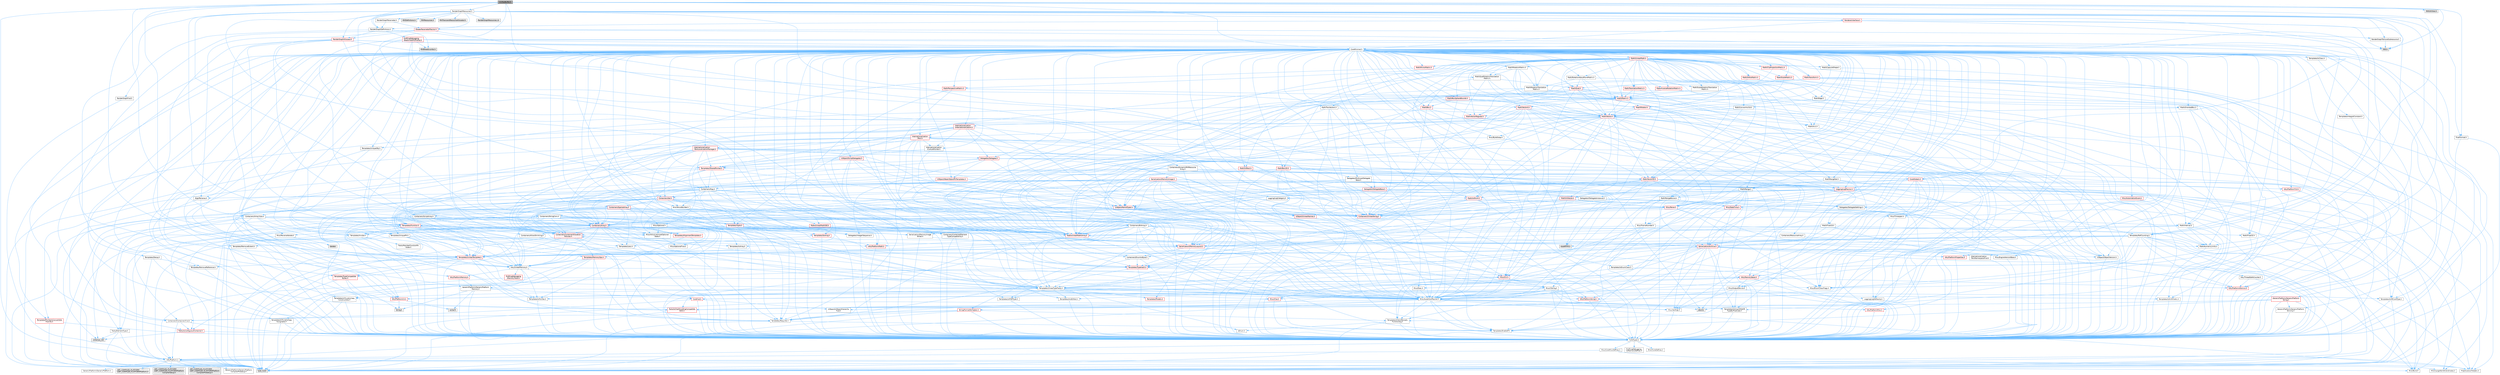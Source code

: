 digraph "UnifiedBuffer.h"
{
 // INTERACTIVE_SVG=YES
 // LATEX_PDF_SIZE
  bgcolor="transparent";
  edge [fontname=Helvetica,fontsize=10,labelfontname=Helvetica,labelfontsize=10];
  node [fontname=Helvetica,fontsize=10,shape=box,height=0.2,width=0.4];
  Node1 [id="Node000001",label="UnifiedBuffer.h",height=0.2,width=0.4,color="gray40", fillcolor="grey60", style="filled", fontcolor="black",tooltip=" "];
  Node1 -> Node2 [id="edge1_Node000001_Node000002",color="steelblue1",style="solid",tooltip=" "];
  Node2 [id="Node000002",label="Containers/ArrayView.h",height=0.2,width=0.4,color="grey40", fillcolor="white", style="filled",URL="$d7/df4/ArrayView_8h.html",tooltip=" "];
  Node2 -> Node3 [id="edge2_Node000002_Node000003",color="steelblue1",style="solid",tooltip=" "];
  Node3 [id="Node000003",label="CoreTypes.h",height=0.2,width=0.4,color="grey40", fillcolor="white", style="filled",URL="$dc/dec/CoreTypes_8h.html",tooltip=" "];
  Node3 -> Node4 [id="edge3_Node000003_Node000004",color="steelblue1",style="solid",tooltip=" "];
  Node4 [id="Node000004",label="HAL/Platform.h",height=0.2,width=0.4,color="grey40", fillcolor="white", style="filled",URL="$d9/dd0/Platform_8h.html",tooltip=" "];
  Node4 -> Node5 [id="edge4_Node000004_Node000005",color="steelblue1",style="solid",tooltip=" "];
  Node5 [id="Node000005",label="Misc/Build.h",height=0.2,width=0.4,color="grey40", fillcolor="white", style="filled",URL="$d3/dbb/Build_8h.html",tooltip=" "];
  Node4 -> Node6 [id="edge5_Node000004_Node000006",color="steelblue1",style="solid",tooltip=" "];
  Node6 [id="Node000006",label="Misc/LargeWorldCoordinates.h",height=0.2,width=0.4,color="grey40", fillcolor="white", style="filled",URL="$d2/dcb/LargeWorldCoordinates_8h.html",tooltip=" "];
  Node4 -> Node7 [id="edge6_Node000004_Node000007",color="steelblue1",style="solid",tooltip=" "];
  Node7 [id="Node000007",label="type_traits",height=0.2,width=0.4,color="grey60", fillcolor="#E0E0E0", style="filled",tooltip=" "];
  Node4 -> Node8 [id="edge7_Node000004_Node000008",color="steelblue1",style="solid",tooltip=" "];
  Node8 [id="Node000008",label="PreprocessorHelpers.h",height=0.2,width=0.4,color="grey40", fillcolor="white", style="filled",URL="$db/ddb/PreprocessorHelpers_8h.html",tooltip=" "];
  Node4 -> Node9 [id="edge8_Node000004_Node000009",color="steelblue1",style="solid",tooltip=" "];
  Node9 [id="Node000009",label="UBT_COMPILED_PLATFORM\l/UBT_COMPILED_PLATFORMPlatform\lCompilerPreSetup.h",height=0.2,width=0.4,color="grey60", fillcolor="#E0E0E0", style="filled",tooltip=" "];
  Node4 -> Node10 [id="edge9_Node000004_Node000010",color="steelblue1",style="solid",tooltip=" "];
  Node10 [id="Node000010",label="GenericPlatform/GenericPlatform\lCompilerPreSetup.h",height=0.2,width=0.4,color="grey40", fillcolor="white", style="filled",URL="$d9/dc8/GenericPlatformCompilerPreSetup_8h.html",tooltip=" "];
  Node4 -> Node11 [id="edge10_Node000004_Node000011",color="steelblue1",style="solid",tooltip=" "];
  Node11 [id="Node000011",label="GenericPlatform/GenericPlatform.h",height=0.2,width=0.4,color="grey40", fillcolor="white", style="filled",URL="$d6/d84/GenericPlatform_8h.html",tooltip=" "];
  Node4 -> Node12 [id="edge11_Node000004_Node000012",color="steelblue1",style="solid",tooltip=" "];
  Node12 [id="Node000012",label="UBT_COMPILED_PLATFORM\l/UBT_COMPILED_PLATFORMPlatform.h",height=0.2,width=0.4,color="grey60", fillcolor="#E0E0E0", style="filled",tooltip=" "];
  Node4 -> Node13 [id="edge12_Node000004_Node000013",color="steelblue1",style="solid",tooltip=" "];
  Node13 [id="Node000013",label="UBT_COMPILED_PLATFORM\l/UBT_COMPILED_PLATFORMPlatform\lCompilerSetup.h",height=0.2,width=0.4,color="grey60", fillcolor="#E0E0E0", style="filled",tooltip=" "];
  Node3 -> Node14 [id="edge13_Node000003_Node000014",color="steelblue1",style="solid",tooltip=" "];
  Node14 [id="Node000014",label="ProfilingDebugging\l/UMemoryDefines.h",height=0.2,width=0.4,color="grey40", fillcolor="white", style="filled",URL="$d2/da2/UMemoryDefines_8h.html",tooltip=" "];
  Node3 -> Node15 [id="edge14_Node000003_Node000015",color="steelblue1",style="solid",tooltip=" "];
  Node15 [id="Node000015",label="Misc/CoreMiscDefines.h",height=0.2,width=0.4,color="grey40", fillcolor="white", style="filled",URL="$da/d38/CoreMiscDefines_8h.html",tooltip=" "];
  Node15 -> Node4 [id="edge15_Node000015_Node000004",color="steelblue1",style="solid",tooltip=" "];
  Node15 -> Node8 [id="edge16_Node000015_Node000008",color="steelblue1",style="solid",tooltip=" "];
  Node3 -> Node16 [id="edge17_Node000003_Node000016",color="steelblue1",style="solid",tooltip=" "];
  Node16 [id="Node000016",label="Misc/CoreDefines.h",height=0.2,width=0.4,color="grey40", fillcolor="white", style="filled",URL="$d3/dd2/CoreDefines_8h.html",tooltip=" "];
  Node2 -> Node17 [id="edge18_Node000002_Node000017",color="steelblue1",style="solid",tooltip=" "];
  Node17 [id="Node000017",label="Containers/ContainersFwd.h",height=0.2,width=0.4,color="grey40", fillcolor="white", style="filled",URL="$d4/d0a/ContainersFwd_8h.html",tooltip=" "];
  Node17 -> Node4 [id="edge19_Node000017_Node000004",color="steelblue1",style="solid",tooltip=" "];
  Node17 -> Node3 [id="edge20_Node000017_Node000003",color="steelblue1",style="solid",tooltip=" "];
  Node17 -> Node18 [id="edge21_Node000017_Node000018",color="steelblue1",style="solid",tooltip=" "];
  Node18 [id="Node000018",label="Traits/IsContiguousContainer.h",height=0.2,width=0.4,color="red", fillcolor="#FFF0F0", style="filled",URL="$d5/d3c/IsContiguousContainer_8h.html",tooltip=" "];
  Node18 -> Node3 [id="edge22_Node000018_Node000003",color="steelblue1",style="solid",tooltip=" "];
  Node18 -> Node20 [id="edge23_Node000018_Node000020",color="steelblue1",style="solid",tooltip=" "];
  Node20 [id="Node000020",label="initializer_list",height=0.2,width=0.4,color="grey60", fillcolor="#E0E0E0", style="filled",tooltip=" "];
  Node2 -> Node21 [id="edge24_Node000002_Node000021",color="steelblue1",style="solid",tooltip=" "];
  Node21 [id="Node000021",label="Misc/AssertionMacros.h",height=0.2,width=0.4,color="grey40", fillcolor="white", style="filled",URL="$d0/dfa/AssertionMacros_8h.html",tooltip=" "];
  Node21 -> Node3 [id="edge25_Node000021_Node000003",color="steelblue1",style="solid",tooltip=" "];
  Node21 -> Node4 [id="edge26_Node000021_Node000004",color="steelblue1",style="solid",tooltip=" "];
  Node21 -> Node22 [id="edge27_Node000021_Node000022",color="steelblue1",style="solid",tooltip=" "];
  Node22 [id="Node000022",label="HAL/PlatformMisc.h",height=0.2,width=0.4,color="red", fillcolor="#FFF0F0", style="filled",URL="$d0/df5/PlatformMisc_8h.html",tooltip=" "];
  Node22 -> Node3 [id="edge28_Node000022_Node000003",color="steelblue1",style="solid",tooltip=" "];
  Node21 -> Node8 [id="edge29_Node000021_Node000008",color="steelblue1",style="solid",tooltip=" "];
  Node21 -> Node54 [id="edge30_Node000021_Node000054",color="steelblue1",style="solid",tooltip=" "];
  Node54 [id="Node000054",label="Templates/EnableIf.h",height=0.2,width=0.4,color="grey40", fillcolor="white", style="filled",URL="$d7/d60/EnableIf_8h.html",tooltip=" "];
  Node54 -> Node3 [id="edge31_Node000054_Node000003",color="steelblue1",style="solid",tooltip=" "];
  Node21 -> Node55 [id="edge32_Node000021_Node000055",color="steelblue1",style="solid",tooltip=" "];
  Node55 [id="Node000055",label="Templates/IsArrayOrRefOf\lTypeByPredicate.h",height=0.2,width=0.4,color="grey40", fillcolor="white", style="filled",URL="$d6/da1/IsArrayOrRefOfTypeByPredicate_8h.html",tooltip=" "];
  Node55 -> Node3 [id="edge33_Node000055_Node000003",color="steelblue1",style="solid",tooltip=" "];
  Node21 -> Node56 [id="edge34_Node000021_Node000056",color="steelblue1",style="solid",tooltip=" "];
  Node56 [id="Node000056",label="Templates/IsValidVariadic\lFunctionArg.h",height=0.2,width=0.4,color="grey40", fillcolor="white", style="filled",URL="$d0/dc8/IsValidVariadicFunctionArg_8h.html",tooltip=" "];
  Node56 -> Node3 [id="edge35_Node000056_Node000003",color="steelblue1",style="solid",tooltip=" "];
  Node56 -> Node57 [id="edge36_Node000056_Node000057",color="steelblue1",style="solid",tooltip=" "];
  Node57 [id="Node000057",label="IsEnum.h",height=0.2,width=0.4,color="grey40", fillcolor="white", style="filled",URL="$d4/de5/IsEnum_8h.html",tooltip=" "];
  Node56 -> Node7 [id="edge37_Node000056_Node000007",color="steelblue1",style="solid",tooltip=" "];
  Node21 -> Node58 [id="edge38_Node000021_Node000058",color="steelblue1",style="solid",tooltip=" "];
  Node58 [id="Node000058",label="Traits/IsCharEncodingCompatible\lWith.h",height=0.2,width=0.4,color="red", fillcolor="#FFF0F0", style="filled",URL="$df/dd1/IsCharEncodingCompatibleWith_8h.html",tooltip=" "];
  Node58 -> Node7 [id="edge39_Node000058_Node000007",color="steelblue1",style="solid",tooltip=" "];
  Node21 -> Node60 [id="edge40_Node000021_Node000060",color="steelblue1",style="solid",tooltip=" "];
  Node60 [id="Node000060",label="Misc/VarArgs.h",height=0.2,width=0.4,color="grey40", fillcolor="white", style="filled",URL="$d5/d6f/VarArgs_8h.html",tooltip=" "];
  Node60 -> Node3 [id="edge41_Node000060_Node000003",color="steelblue1",style="solid",tooltip=" "];
  Node21 -> Node61 [id="edge42_Node000021_Node000061",color="steelblue1",style="solid",tooltip=" "];
  Node61 [id="Node000061",label="String/FormatStringSan.h",height=0.2,width=0.4,color="red", fillcolor="#FFF0F0", style="filled",URL="$d3/d8b/FormatStringSan_8h.html",tooltip=" "];
  Node61 -> Node7 [id="edge43_Node000061_Node000007",color="steelblue1",style="solid",tooltip=" "];
  Node61 -> Node3 [id="edge44_Node000061_Node000003",color="steelblue1",style="solid",tooltip=" "];
  Node61 -> Node62 [id="edge45_Node000061_Node000062",color="steelblue1",style="solid",tooltip=" "];
  Node62 [id="Node000062",label="Templates/Requires.h",height=0.2,width=0.4,color="grey40", fillcolor="white", style="filled",URL="$dc/d96/Requires_8h.html",tooltip=" "];
  Node62 -> Node54 [id="edge46_Node000062_Node000054",color="steelblue1",style="solid",tooltip=" "];
  Node62 -> Node7 [id="edge47_Node000062_Node000007",color="steelblue1",style="solid",tooltip=" "];
  Node61 -> Node56 [id="edge48_Node000061_Node000056",color="steelblue1",style="solid",tooltip=" "];
  Node61 -> Node17 [id="edge49_Node000061_Node000017",color="steelblue1",style="solid",tooltip=" "];
  Node21 -> Node67 [id="edge50_Node000021_Node000067",color="steelblue1",style="solid",tooltip=" "];
  Node67 [id="Node000067",label="atomic",height=0.2,width=0.4,color="grey60", fillcolor="#E0E0E0", style="filled",tooltip=" "];
  Node2 -> Node68 [id="edge51_Node000002_Node000068",color="steelblue1",style="solid",tooltip=" "];
  Node68 [id="Node000068",label="Misc/ReverseIterate.h",height=0.2,width=0.4,color="grey40", fillcolor="white", style="filled",URL="$db/de3/ReverseIterate_8h.html",tooltip=" "];
  Node68 -> Node4 [id="edge52_Node000068_Node000004",color="steelblue1",style="solid",tooltip=" "];
  Node68 -> Node69 [id="edge53_Node000068_Node000069",color="steelblue1",style="solid",tooltip=" "];
  Node69 [id="Node000069",label="iterator",height=0.2,width=0.4,color="grey60", fillcolor="#E0E0E0", style="filled",tooltip=" "];
  Node2 -> Node70 [id="edge54_Node000002_Node000070",color="steelblue1",style="solid",tooltip=" "];
  Node70 [id="Node000070",label="Misc/IntrusiveUnsetOptional\lState.h",height=0.2,width=0.4,color="grey40", fillcolor="white", style="filled",URL="$d2/d0a/IntrusiveUnsetOptionalState_8h.html",tooltip=" "];
  Node70 -> Node71 [id="edge55_Node000070_Node000071",color="steelblue1",style="solid",tooltip=" "];
  Node71 [id="Node000071",label="Misc/OptionalFwd.h",height=0.2,width=0.4,color="grey40", fillcolor="white", style="filled",URL="$dc/d50/OptionalFwd_8h.html",tooltip=" "];
  Node2 -> Node72 [id="edge56_Node000002_Node000072",color="steelblue1",style="solid",tooltip=" "];
  Node72 [id="Node000072",label="Templates/Invoke.h",height=0.2,width=0.4,color="grey40", fillcolor="white", style="filled",URL="$d7/deb/Invoke_8h.html",tooltip=" "];
  Node72 -> Node3 [id="edge57_Node000072_Node000003",color="steelblue1",style="solid",tooltip=" "];
  Node72 -> Node73 [id="edge58_Node000072_Node000073",color="steelblue1",style="solid",tooltip=" "];
  Node73 [id="Node000073",label="Traits/MemberFunctionPtr\lOuter.h",height=0.2,width=0.4,color="grey40", fillcolor="white", style="filled",URL="$db/da7/MemberFunctionPtrOuter_8h.html",tooltip=" "];
  Node72 -> Node74 [id="edge59_Node000072_Node000074",color="steelblue1",style="solid",tooltip=" "];
  Node74 [id="Node000074",label="Templates/UnrealTemplate.h",height=0.2,width=0.4,color="red", fillcolor="#FFF0F0", style="filled",URL="$d4/d24/UnrealTemplate_8h.html",tooltip=" "];
  Node74 -> Node3 [id="edge60_Node000074_Node000003",color="steelblue1",style="solid",tooltip=" "];
  Node74 -> Node75 [id="edge61_Node000074_Node000075",color="steelblue1",style="solid",tooltip=" "];
  Node75 [id="Node000075",label="Templates/IsPointer.h",height=0.2,width=0.4,color="grey40", fillcolor="white", style="filled",URL="$d7/d05/IsPointer_8h.html",tooltip=" "];
  Node75 -> Node3 [id="edge62_Node000075_Node000003",color="steelblue1",style="solid",tooltip=" "];
  Node74 -> Node76 [id="edge63_Node000074_Node000076",color="steelblue1",style="solid",tooltip=" "];
  Node76 [id="Node000076",label="HAL/UnrealMemory.h",height=0.2,width=0.4,color="grey40", fillcolor="white", style="filled",URL="$d9/d96/UnrealMemory_8h.html",tooltip=" "];
  Node76 -> Node3 [id="edge64_Node000076_Node000003",color="steelblue1",style="solid",tooltip=" "];
  Node76 -> Node77 [id="edge65_Node000076_Node000077",color="steelblue1",style="solid",tooltip=" "];
  Node77 [id="Node000077",label="GenericPlatform/GenericPlatform\lMemory.h",height=0.2,width=0.4,color="grey40", fillcolor="white", style="filled",URL="$dd/d22/GenericPlatformMemory_8h.html",tooltip=" "];
  Node77 -> Node26 [id="edge66_Node000077_Node000026",color="steelblue1",style="solid",tooltip=" "];
  Node26 [id="Node000026",label="CoreFwd.h",height=0.2,width=0.4,color="red", fillcolor="#FFF0F0", style="filled",URL="$d1/d1e/CoreFwd_8h.html",tooltip=" "];
  Node26 -> Node3 [id="edge67_Node000026_Node000003",color="steelblue1",style="solid",tooltip=" "];
  Node26 -> Node17 [id="edge68_Node000026_Node000017",color="steelblue1",style="solid",tooltip=" "];
  Node26 -> Node28 [id="edge69_Node000026_Node000028",color="steelblue1",style="solid",tooltip=" "];
  Node28 [id="Node000028",label="UObject/UObjectHierarchy\lFwd.h",height=0.2,width=0.4,color="grey40", fillcolor="white", style="filled",URL="$d3/d13/UObjectHierarchyFwd_8h.html",tooltip=" "];
  Node77 -> Node3 [id="edge70_Node000077_Node000003",color="steelblue1",style="solid",tooltip=" "];
  Node77 -> Node78 [id="edge71_Node000077_Node000078",color="steelblue1",style="solid",tooltip=" "];
  Node78 [id="Node000078",label="HAL/PlatformString.h",height=0.2,width=0.4,color="red", fillcolor="#FFF0F0", style="filled",URL="$db/db5/PlatformString_8h.html",tooltip=" "];
  Node78 -> Node3 [id="edge72_Node000078_Node000003",color="steelblue1",style="solid",tooltip=" "];
  Node77 -> Node39 [id="edge73_Node000077_Node000039",color="steelblue1",style="solid",tooltip=" "];
  Node39 [id="Node000039",label="string.h",height=0.2,width=0.4,color="grey60", fillcolor="#E0E0E0", style="filled",tooltip=" "];
  Node77 -> Node32 [id="edge74_Node000077_Node000032",color="steelblue1",style="solid",tooltip=" "];
  Node32 [id="Node000032",label="wchar.h",height=0.2,width=0.4,color="grey60", fillcolor="#E0E0E0", style="filled",tooltip=" "];
  Node76 -> Node80 [id="edge75_Node000076_Node000080",color="steelblue1",style="solid",tooltip=" "];
  Node80 [id="Node000080",label="HAL/MemoryBase.h",height=0.2,width=0.4,color="red", fillcolor="#FFF0F0", style="filled",URL="$d6/d9f/MemoryBase_8h.html",tooltip=" "];
  Node80 -> Node3 [id="edge76_Node000080_Node000003",color="steelblue1",style="solid",tooltip=" "];
  Node80 -> Node47 [id="edge77_Node000080_Node000047",color="steelblue1",style="solid",tooltip=" "];
  Node47 [id="Node000047",label="HAL/PlatformAtomics.h",height=0.2,width=0.4,color="red", fillcolor="#FFF0F0", style="filled",URL="$d3/d36/PlatformAtomics_8h.html",tooltip=" "];
  Node47 -> Node3 [id="edge78_Node000047_Node000003",color="steelblue1",style="solid",tooltip=" "];
  Node80 -> Node30 [id="edge79_Node000080_Node000030",color="steelblue1",style="solid",tooltip=" "];
  Node30 [id="Node000030",label="HAL/PlatformCrt.h",height=0.2,width=0.4,color="red", fillcolor="#FFF0F0", style="filled",URL="$d8/d75/PlatformCrt_8h.html",tooltip=" "];
  Node30 -> Node32 [id="edge80_Node000030_Node000032",color="steelblue1",style="solid",tooltip=" "];
  Node30 -> Node39 [id="edge81_Node000030_Node000039",color="steelblue1",style="solid",tooltip=" "];
  Node80 -> Node81 [id="edge82_Node000080_Node000081",color="steelblue1",style="solid",tooltip=" "];
  Node81 [id="Node000081",label="Misc/Exec.h",height=0.2,width=0.4,color="grey40", fillcolor="white", style="filled",URL="$de/ddb/Exec_8h.html",tooltip=" "];
  Node81 -> Node3 [id="edge83_Node000081_Node000003",color="steelblue1",style="solid",tooltip=" "];
  Node81 -> Node21 [id="edge84_Node000081_Node000021",color="steelblue1",style="solid",tooltip=" "];
  Node80 -> Node82 [id="edge85_Node000080_Node000082",color="steelblue1",style="solid",tooltip=" "];
  Node82 [id="Node000082",label="Misc/OutputDevice.h",height=0.2,width=0.4,color="grey40", fillcolor="white", style="filled",URL="$d7/d32/OutputDevice_8h.html",tooltip=" "];
  Node82 -> Node26 [id="edge86_Node000082_Node000026",color="steelblue1",style="solid",tooltip=" "];
  Node82 -> Node3 [id="edge87_Node000082_Node000003",color="steelblue1",style="solid",tooltip=" "];
  Node82 -> Node83 [id="edge88_Node000082_Node000083",color="steelblue1",style="solid",tooltip=" "];
  Node83 [id="Node000083",label="Logging/LogVerbosity.h",height=0.2,width=0.4,color="grey40", fillcolor="white", style="filled",URL="$d2/d8f/LogVerbosity_8h.html",tooltip=" "];
  Node83 -> Node3 [id="edge89_Node000083_Node000003",color="steelblue1",style="solid",tooltip=" "];
  Node82 -> Node60 [id="edge90_Node000082_Node000060",color="steelblue1",style="solid",tooltip=" "];
  Node82 -> Node55 [id="edge91_Node000082_Node000055",color="steelblue1",style="solid",tooltip=" "];
  Node82 -> Node56 [id="edge92_Node000082_Node000056",color="steelblue1",style="solid",tooltip=" "];
  Node82 -> Node58 [id="edge93_Node000082_Node000058",color="steelblue1",style="solid",tooltip=" "];
  Node76 -> Node93 [id="edge94_Node000076_Node000093",color="steelblue1",style="solid",tooltip=" "];
  Node93 [id="Node000093",label="HAL/PlatformMemory.h",height=0.2,width=0.4,color="red", fillcolor="#FFF0F0", style="filled",URL="$de/d68/PlatformMemory_8h.html",tooltip=" "];
  Node93 -> Node3 [id="edge95_Node000093_Node000003",color="steelblue1",style="solid",tooltip=" "];
  Node93 -> Node77 [id="edge96_Node000093_Node000077",color="steelblue1",style="solid",tooltip=" "];
  Node76 -> Node95 [id="edge97_Node000076_Node000095",color="steelblue1",style="solid",tooltip=" "];
  Node95 [id="Node000095",label="ProfilingDebugging\l/MemoryTrace.h",height=0.2,width=0.4,color="red", fillcolor="#FFF0F0", style="filled",URL="$da/dd7/MemoryTrace_8h.html",tooltip=" "];
  Node95 -> Node4 [id="edge98_Node000095_Node000004",color="steelblue1",style="solid",tooltip=" "];
  Node95 -> Node42 [id="edge99_Node000095_Node000042",color="steelblue1",style="solid",tooltip=" "];
  Node42 [id="Node000042",label="Misc/EnumClassFlags.h",height=0.2,width=0.4,color="grey40", fillcolor="white", style="filled",URL="$d8/de7/EnumClassFlags_8h.html",tooltip=" "];
  Node76 -> Node75 [id="edge100_Node000076_Node000075",color="steelblue1",style="solid",tooltip=" "];
  Node74 -> Node98 [id="edge101_Node000074_Node000098",color="steelblue1",style="solid",tooltip=" "];
  Node98 [id="Node000098",label="Templates/UnrealTypeTraits.h",height=0.2,width=0.4,color="grey40", fillcolor="white", style="filled",URL="$d2/d2d/UnrealTypeTraits_8h.html",tooltip=" "];
  Node98 -> Node3 [id="edge102_Node000098_Node000003",color="steelblue1",style="solid",tooltip=" "];
  Node98 -> Node75 [id="edge103_Node000098_Node000075",color="steelblue1",style="solid",tooltip=" "];
  Node98 -> Node21 [id="edge104_Node000098_Node000021",color="steelblue1",style="solid",tooltip=" "];
  Node98 -> Node89 [id="edge105_Node000098_Node000089",color="steelblue1",style="solid",tooltip=" "];
  Node89 [id="Node000089",label="Templates/AndOrNot.h",height=0.2,width=0.4,color="grey40", fillcolor="white", style="filled",URL="$db/d0a/AndOrNot_8h.html",tooltip=" "];
  Node89 -> Node3 [id="edge106_Node000089_Node000003",color="steelblue1",style="solid",tooltip=" "];
  Node98 -> Node54 [id="edge107_Node000098_Node000054",color="steelblue1",style="solid",tooltip=" "];
  Node98 -> Node99 [id="edge108_Node000098_Node000099",color="steelblue1",style="solid",tooltip=" "];
  Node99 [id="Node000099",label="Templates/IsArithmetic.h",height=0.2,width=0.4,color="grey40", fillcolor="white", style="filled",URL="$d2/d5d/IsArithmetic_8h.html",tooltip=" "];
  Node99 -> Node3 [id="edge109_Node000099_Node000003",color="steelblue1",style="solid",tooltip=" "];
  Node98 -> Node57 [id="edge110_Node000098_Node000057",color="steelblue1",style="solid",tooltip=" "];
  Node98 -> Node100 [id="edge111_Node000098_Node000100",color="steelblue1",style="solid",tooltip=" "];
  Node100 [id="Node000100",label="Templates/Models.h",height=0.2,width=0.4,color="red", fillcolor="#FFF0F0", style="filled",URL="$d3/d0c/Models_8h.html",tooltip=" "];
  Node98 -> Node101 [id="edge112_Node000098_Node000101",color="steelblue1",style="solid",tooltip=" "];
  Node101 [id="Node000101",label="Templates/IsPODType.h",height=0.2,width=0.4,color="grey40", fillcolor="white", style="filled",URL="$d7/db1/IsPODType_8h.html",tooltip=" "];
  Node101 -> Node3 [id="edge113_Node000101_Node000003",color="steelblue1",style="solid",tooltip=" "];
  Node98 -> Node102 [id="edge114_Node000098_Node000102",color="steelblue1",style="solid",tooltip=" "];
  Node102 [id="Node000102",label="Templates/IsUECoreType.h",height=0.2,width=0.4,color="grey40", fillcolor="white", style="filled",URL="$d1/db8/IsUECoreType_8h.html",tooltip=" "];
  Node102 -> Node3 [id="edge115_Node000102_Node000003",color="steelblue1",style="solid",tooltip=" "];
  Node102 -> Node7 [id="edge116_Node000102_Node000007",color="steelblue1",style="solid",tooltip=" "];
  Node98 -> Node90 [id="edge117_Node000098_Node000090",color="steelblue1",style="solid",tooltip=" "];
  Node90 [id="Node000090",label="Templates/IsTriviallyCopy\lConstructible.h",height=0.2,width=0.4,color="grey40", fillcolor="white", style="filled",URL="$d3/d78/IsTriviallyCopyConstructible_8h.html",tooltip=" "];
  Node90 -> Node3 [id="edge118_Node000090_Node000003",color="steelblue1",style="solid",tooltip=" "];
  Node90 -> Node7 [id="edge119_Node000090_Node000007",color="steelblue1",style="solid",tooltip=" "];
  Node74 -> Node103 [id="edge120_Node000074_Node000103",color="steelblue1",style="solid",tooltip=" "];
  Node103 [id="Node000103",label="Templates/RemoveReference.h",height=0.2,width=0.4,color="grey40", fillcolor="white", style="filled",URL="$da/dbe/RemoveReference_8h.html",tooltip=" "];
  Node103 -> Node3 [id="edge121_Node000103_Node000003",color="steelblue1",style="solid",tooltip=" "];
  Node74 -> Node62 [id="edge122_Node000074_Node000062",color="steelblue1",style="solid",tooltip=" "];
  Node74 -> Node104 [id="edge123_Node000074_Node000104",color="steelblue1",style="solid",tooltip=" "];
  Node104 [id="Node000104",label="Templates/TypeCompatible\lBytes.h",height=0.2,width=0.4,color="red", fillcolor="#FFF0F0", style="filled",URL="$df/d0a/TypeCompatibleBytes_8h.html",tooltip=" "];
  Node104 -> Node3 [id="edge124_Node000104_Node000003",color="steelblue1",style="solid",tooltip=" "];
  Node104 -> Node39 [id="edge125_Node000104_Node000039",color="steelblue1",style="solid",tooltip=" "];
  Node104 -> Node7 [id="edge126_Node000104_Node000007",color="steelblue1",style="solid",tooltip=" "];
  Node74 -> Node18 [id="edge127_Node000074_Node000018",color="steelblue1",style="solid",tooltip=" "];
  Node74 -> Node7 [id="edge128_Node000074_Node000007",color="steelblue1",style="solid",tooltip=" "];
  Node72 -> Node7 [id="edge129_Node000072_Node000007",color="steelblue1",style="solid",tooltip=" "];
  Node2 -> Node98 [id="edge130_Node000002_Node000098",color="steelblue1",style="solid",tooltip=" "];
  Node2 -> Node25 [id="edge131_Node000002_Node000025",color="steelblue1",style="solid",tooltip=" "];
  Node25 [id="Node000025",label="Traits/ElementType.h",height=0.2,width=0.4,color="grey40", fillcolor="white", style="filled",URL="$d5/d4f/ElementType_8h.html",tooltip=" "];
  Node25 -> Node4 [id="edge132_Node000025_Node000004",color="steelblue1",style="solid",tooltip=" "];
  Node25 -> Node20 [id="edge133_Node000025_Node000020",color="steelblue1",style="solid",tooltip=" "];
  Node25 -> Node7 [id="edge134_Node000025_Node000007",color="steelblue1",style="solid",tooltip=" "];
  Node2 -> Node106 [id="edge135_Node000002_Node000106",color="steelblue1",style="solid",tooltip=" "];
  Node106 [id="Node000106",label="Containers/Array.h",height=0.2,width=0.4,color="red", fillcolor="#FFF0F0", style="filled",URL="$df/dd0/Array_8h.html",tooltip=" "];
  Node106 -> Node3 [id="edge136_Node000106_Node000003",color="steelblue1",style="solid",tooltip=" "];
  Node106 -> Node21 [id="edge137_Node000106_Node000021",color="steelblue1",style="solid",tooltip=" "];
  Node106 -> Node70 [id="edge138_Node000106_Node000070",color="steelblue1",style="solid",tooltip=" "];
  Node106 -> Node68 [id="edge139_Node000106_Node000068",color="steelblue1",style="solid",tooltip=" "];
  Node106 -> Node76 [id="edge140_Node000106_Node000076",color="steelblue1",style="solid",tooltip=" "];
  Node106 -> Node98 [id="edge141_Node000106_Node000098",color="steelblue1",style="solid",tooltip=" "];
  Node106 -> Node74 [id="edge142_Node000106_Node000074",color="steelblue1",style="solid",tooltip=" "];
  Node106 -> Node107 [id="edge143_Node000106_Node000107",color="steelblue1",style="solid",tooltip=" "];
  Node107 [id="Node000107",label="Containers/AllowShrinking.h",height=0.2,width=0.4,color="grey40", fillcolor="white", style="filled",URL="$d7/d1a/AllowShrinking_8h.html",tooltip=" "];
  Node107 -> Node3 [id="edge144_Node000107_Node000003",color="steelblue1",style="solid",tooltip=" "];
  Node106 -> Node108 [id="edge145_Node000106_Node000108",color="steelblue1",style="solid",tooltip=" "];
  Node108 [id="Node000108",label="Containers/ContainerAllocation\lPolicies.h",height=0.2,width=0.4,color="red", fillcolor="#FFF0F0", style="filled",URL="$d7/dff/ContainerAllocationPolicies_8h.html",tooltip=" "];
  Node108 -> Node3 [id="edge146_Node000108_Node000003",color="steelblue1",style="solid",tooltip=" "];
  Node108 -> Node108 [id="edge147_Node000108_Node000108",color="steelblue1",style="solid",tooltip=" "];
  Node108 -> Node110 [id="edge148_Node000108_Node000110",color="steelblue1",style="solid",tooltip=" "];
  Node110 [id="Node000110",label="HAL/PlatformMath.h",height=0.2,width=0.4,color="red", fillcolor="#FFF0F0", style="filled",URL="$dc/d53/PlatformMath_8h.html",tooltip=" "];
  Node110 -> Node3 [id="edge149_Node000110_Node000003",color="steelblue1",style="solid",tooltip=" "];
  Node108 -> Node76 [id="edge150_Node000108_Node000076",color="steelblue1",style="solid",tooltip=" "];
  Node108 -> Node40 [id="edge151_Node000108_Node000040",color="steelblue1",style="solid",tooltip=" "];
  Node40 [id="Node000040",label="Math/NumericLimits.h",height=0.2,width=0.4,color="grey40", fillcolor="white", style="filled",URL="$df/d1b/NumericLimits_8h.html",tooltip=" "];
  Node40 -> Node3 [id="edge152_Node000040_Node000003",color="steelblue1",style="solid",tooltip=" "];
  Node108 -> Node21 [id="edge153_Node000108_Node000021",color="steelblue1",style="solid",tooltip=" "];
  Node108 -> Node119 [id="edge154_Node000108_Node000119",color="steelblue1",style="solid",tooltip=" "];
  Node119 [id="Node000119",label="Templates/MemoryOps.h",height=0.2,width=0.4,color="red", fillcolor="#FFF0F0", style="filled",URL="$db/dea/MemoryOps_8h.html",tooltip=" "];
  Node119 -> Node3 [id="edge155_Node000119_Node000003",color="steelblue1",style="solid",tooltip=" "];
  Node119 -> Node76 [id="edge156_Node000119_Node000076",color="steelblue1",style="solid",tooltip=" "];
  Node119 -> Node91 [id="edge157_Node000119_Node000091",color="steelblue1",style="solid",tooltip=" "];
  Node91 [id="Node000091",label="Templates/IsTriviallyCopy\lAssignable.h",height=0.2,width=0.4,color="grey40", fillcolor="white", style="filled",URL="$d2/df2/IsTriviallyCopyAssignable_8h.html",tooltip=" "];
  Node91 -> Node3 [id="edge158_Node000091_Node000003",color="steelblue1",style="solid",tooltip=" "];
  Node91 -> Node7 [id="edge159_Node000091_Node000007",color="steelblue1",style="solid",tooltip=" "];
  Node119 -> Node90 [id="edge160_Node000119_Node000090",color="steelblue1",style="solid",tooltip=" "];
  Node119 -> Node62 [id="edge161_Node000119_Node000062",color="steelblue1",style="solid",tooltip=" "];
  Node119 -> Node98 [id="edge162_Node000119_Node000098",color="steelblue1",style="solid",tooltip=" "];
  Node119 -> Node7 [id="edge163_Node000119_Node000007",color="steelblue1",style="solid",tooltip=" "];
  Node108 -> Node104 [id="edge164_Node000108_Node000104",color="steelblue1",style="solid",tooltip=" "];
  Node108 -> Node7 [id="edge165_Node000108_Node000007",color="steelblue1",style="solid",tooltip=" "];
  Node106 -> Node120 [id="edge166_Node000106_Node000120",color="steelblue1",style="solid",tooltip=" "];
  Node120 [id="Node000120",label="Containers/ContainerElement\lTypeCompatibility.h",height=0.2,width=0.4,color="grey40", fillcolor="white", style="filled",URL="$df/ddf/ContainerElementTypeCompatibility_8h.html",tooltip=" "];
  Node120 -> Node3 [id="edge167_Node000120_Node000003",color="steelblue1",style="solid",tooltip=" "];
  Node120 -> Node98 [id="edge168_Node000120_Node000098",color="steelblue1",style="solid",tooltip=" "];
  Node106 -> Node121 [id="edge169_Node000106_Node000121",color="steelblue1",style="solid",tooltip=" "];
  Node121 [id="Node000121",label="Serialization/Archive.h",height=0.2,width=0.4,color="red", fillcolor="#FFF0F0", style="filled",URL="$d7/d3b/Archive_8h.html",tooltip=" "];
  Node121 -> Node26 [id="edge170_Node000121_Node000026",color="steelblue1",style="solid",tooltip=" "];
  Node121 -> Node3 [id="edge171_Node000121_Node000003",color="steelblue1",style="solid",tooltip=" "];
  Node121 -> Node122 [id="edge172_Node000121_Node000122",color="steelblue1",style="solid",tooltip=" "];
  Node122 [id="Node000122",label="HAL/PlatformProperties.h",height=0.2,width=0.4,color="red", fillcolor="#FFF0F0", style="filled",URL="$d9/db0/PlatformProperties_8h.html",tooltip=" "];
  Node122 -> Node3 [id="edge173_Node000122_Node000003",color="steelblue1",style="solid",tooltip=" "];
  Node121 -> Node125 [id="edge174_Node000121_Node000125",color="steelblue1",style="solid",tooltip=" "];
  Node125 [id="Node000125",label="Internationalization\l/TextNamespaceFwd.h",height=0.2,width=0.4,color="grey40", fillcolor="white", style="filled",URL="$d8/d97/TextNamespaceFwd_8h.html",tooltip=" "];
  Node125 -> Node3 [id="edge175_Node000125_Node000003",color="steelblue1",style="solid",tooltip=" "];
  Node121 -> Node21 [id="edge176_Node000121_Node000021",color="steelblue1",style="solid",tooltip=" "];
  Node121 -> Node5 [id="edge177_Node000121_Node000005",color="steelblue1",style="solid",tooltip=" "];
  Node121 -> Node126 [id="edge178_Node000121_Node000126",color="steelblue1",style="solid",tooltip=" "];
  Node126 [id="Node000126",label="Misc/EngineVersionBase.h",height=0.2,width=0.4,color="grey40", fillcolor="white", style="filled",URL="$d5/d2b/EngineVersionBase_8h.html",tooltip=" "];
  Node126 -> Node3 [id="edge179_Node000126_Node000003",color="steelblue1",style="solid",tooltip=" "];
  Node121 -> Node60 [id="edge180_Node000121_Node000060",color="steelblue1",style="solid",tooltip=" "];
  Node121 -> Node54 [id="edge181_Node000121_Node000054",color="steelblue1",style="solid",tooltip=" "];
  Node121 -> Node55 [id="edge182_Node000121_Node000055",color="steelblue1",style="solid",tooltip=" "];
  Node121 -> Node129 [id="edge183_Node000121_Node000129",color="steelblue1",style="solid",tooltip=" "];
  Node129 [id="Node000129",label="Templates/IsEnumClass.h",height=0.2,width=0.4,color="grey40", fillcolor="white", style="filled",URL="$d7/d15/IsEnumClass_8h.html",tooltip=" "];
  Node129 -> Node3 [id="edge184_Node000129_Node000003",color="steelblue1",style="solid",tooltip=" "];
  Node129 -> Node89 [id="edge185_Node000129_Node000089",color="steelblue1",style="solid",tooltip=" "];
  Node121 -> Node56 [id="edge186_Node000121_Node000056",color="steelblue1",style="solid",tooltip=" "];
  Node121 -> Node74 [id="edge187_Node000121_Node000074",color="steelblue1",style="solid",tooltip=" "];
  Node121 -> Node58 [id="edge188_Node000121_Node000058",color="steelblue1",style="solid",tooltip=" "];
  Node121 -> Node130 [id="edge189_Node000121_Node000130",color="steelblue1",style="solid",tooltip=" "];
  Node130 [id="Node000130",label="UObject/ObjectVersion.h",height=0.2,width=0.4,color="grey40", fillcolor="white", style="filled",URL="$da/d63/ObjectVersion_8h.html",tooltip=" "];
  Node130 -> Node3 [id="edge190_Node000130_Node000003",color="steelblue1",style="solid",tooltip=" "];
  Node106 -> Node131 [id="edge191_Node000106_Node000131",color="steelblue1",style="solid",tooltip=" "];
  Node131 [id="Node000131",label="Serialization/MemoryImage\lWriter.h",height=0.2,width=0.4,color="grey40", fillcolor="white", style="filled",URL="$d0/d08/MemoryImageWriter_8h.html",tooltip=" "];
  Node131 -> Node3 [id="edge192_Node000131_Node000003",color="steelblue1",style="solid",tooltip=" "];
  Node131 -> Node132 [id="edge193_Node000131_Node000132",color="steelblue1",style="solid",tooltip=" "];
  Node132 [id="Node000132",label="Serialization/MemoryLayout.h",height=0.2,width=0.4,color="red", fillcolor="#FFF0F0", style="filled",URL="$d7/d66/MemoryLayout_8h.html",tooltip=" "];
  Node132 -> Node135 [id="edge194_Node000132_Node000135",color="steelblue1",style="solid",tooltip=" "];
  Node135 [id="Node000135",label="Containers/EnumAsByte.h",height=0.2,width=0.4,color="grey40", fillcolor="white", style="filled",URL="$d6/d9a/EnumAsByte_8h.html",tooltip=" "];
  Node135 -> Node3 [id="edge195_Node000135_Node000003",color="steelblue1",style="solid",tooltip=" "];
  Node135 -> Node101 [id="edge196_Node000135_Node000101",color="steelblue1",style="solid",tooltip=" "];
  Node135 -> Node136 [id="edge197_Node000135_Node000136",color="steelblue1",style="solid",tooltip=" "];
  Node136 [id="Node000136",label="Templates/TypeHash.h",height=0.2,width=0.4,color="red", fillcolor="#FFF0F0", style="filled",URL="$d1/d62/TypeHash_8h.html",tooltip=" "];
  Node136 -> Node3 [id="edge198_Node000136_Node000003",color="steelblue1",style="solid",tooltip=" "];
  Node136 -> Node62 [id="edge199_Node000136_Node000062",color="steelblue1",style="solid",tooltip=" "];
  Node136 -> Node137 [id="edge200_Node000136_Node000137",color="steelblue1",style="solid",tooltip=" "];
  Node137 [id="Node000137",label="Misc/Crc.h",height=0.2,width=0.4,color="red", fillcolor="#FFF0F0", style="filled",URL="$d4/dd2/Crc_8h.html",tooltip=" "];
  Node137 -> Node3 [id="edge201_Node000137_Node000003",color="steelblue1",style="solid",tooltip=" "];
  Node137 -> Node78 [id="edge202_Node000137_Node000078",color="steelblue1",style="solid",tooltip=" "];
  Node137 -> Node21 [id="edge203_Node000137_Node000021",color="steelblue1",style="solid",tooltip=" "];
  Node137 -> Node138 [id="edge204_Node000137_Node000138",color="steelblue1",style="solid",tooltip=" "];
  Node138 [id="Node000138",label="Misc/CString.h",height=0.2,width=0.4,color="grey40", fillcolor="white", style="filled",URL="$d2/d49/CString_8h.html",tooltip=" "];
  Node138 -> Node3 [id="edge205_Node000138_Node000003",color="steelblue1",style="solid",tooltip=" "];
  Node138 -> Node30 [id="edge206_Node000138_Node000030",color="steelblue1",style="solid",tooltip=" "];
  Node138 -> Node78 [id="edge207_Node000138_Node000078",color="steelblue1",style="solid",tooltip=" "];
  Node138 -> Node21 [id="edge208_Node000138_Node000021",color="steelblue1",style="solid",tooltip=" "];
  Node138 -> Node139 [id="edge209_Node000138_Node000139",color="steelblue1",style="solid",tooltip=" "];
  Node139 [id="Node000139",label="Misc/Char.h",height=0.2,width=0.4,color="red", fillcolor="#FFF0F0", style="filled",URL="$d0/d58/Char_8h.html",tooltip=" "];
  Node139 -> Node3 [id="edge210_Node000139_Node000003",color="steelblue1",style="solid",tooltip=" "];
  Node139 -> Node7 [id="edge211_Node000139_Node000007",color="steelblue1",style="solid",tooltip=" "];
  Node138 -> Node60 [id="edge212_Node000138_Node000060",color="steelblue1",style="solid",tooltip=" "];
  Node138 -> Node55 [id="edge213_Node000138_Node000055",color="steelblue1",style="solid",tooltip=" "];
  Node138 -> Node56 [id="edge214_Node000138_Node000056",color="steelblue1",style="solid",tooltip=" "];
  Node138 -> Node58 [id="edge215_Node000138_Node000058",color="steelblue1",style="solid",tooltip=" "];
  Node137 -> Node139 [id="edge216_Node000137_Node000139",color="steelblue1",style="solid",tooltip=" "];
  Node137 -> Node98 [id="edge217_Node000137_Node000098",color="steelblue1",style="solid",tooltip=" "];
  Node136 -> Node7 [id="edge218_Node000136_Node000007",color="steelblue1",style="solid",tooltip=" "];
  Node132 -> Node76 [id="edge219_Node000132_Node000076",color="steelblue1",style="solid",tooltip=" "];
  Node132 -> Node54 [id="edge220_Node000132_Node000054",color="steelblue1",style="solid",tooltip=" "];
  Node132 -> Node100 [id="edge221_Node000132_Node000100",color="steelblue1",style="solid",tooltip=" "];
  Node132 -> Node74 [id="edge222_Node000132_Node000074",color="steelblue1",style="solid",tooltip=" "];
  Node106 -> Node72 [id="edge223_Node000106_Node000072",color="steelblue1",style="solid",tooltip=" "];
  Node106 -> Node150 [id="edge224_Node000106_Node000150",color="steelblue1",style="solid",tooltip=" "];
  Node150 [id="Node000150",label="Templates/Less.h",height=0.2,width=0.4,color="grey40", fillcolor="white", style="filled",URL="$de/dc8/Less_8h.html",tooltip=" "];
  Node150 -> Node3 [id="edge225_Node000150_Node000003",color="steelblue1",style="solid",tooltip=" "];
  Node150 -> Node74 [id="edge226_Node000150_Node000074",color="steelblue1",style="solid",tooltip=" "];
  Node106 -> Node62 [id="edge227_Node000106_Node000062",color="steelblue1",style="solid",tooltip=" "];
  Node106 -> Node158 [id="edge228_Node000106_Node000158",color="steelblue1",style="solid",tooltip=" "];
  Node158 [id="Node000158",label="Templates/Sorting.h",height=0.2,width=0.4,color="red", fillcolor="#FFF0F0", style="filled",URL="$d3/d9e/Sorting_8h.html",tooltip=" "];
  Node158 -> Node3 [id="edge229_Node000158_Node000003",color="steelblue1",style="solid",tooltip=" "];
  Node158 -> Node110 [id="edge230_Node000158_Node000110",color="steelblue1",style="solid",tooltip=" "];
  Node158 -> Node150 [id="edge231_Node000158_Node000150",color="steelblue1",style="solid",tooltip=" "];
  Node106 -> Node162 [id="edge232_Node000106_Node000162",color="steelblue1",style="solid",tooltip=" "];
  Node162 [id="Node000162",label="Templates/AlignmentTemplates.h",height=0.2,width=0.4,color="red", fillcolor="#FFF0F0", style="filled",URL="$dd/d32/AlignmentTemplates_8h.html",tooltip=" "];
  Node162 -> Node3 [id="edge233_Node000162_Node000003",color="steelblue1",style="solid",tooltip=" "];
  Node162 -> Node75 [id="edge234_Node000162_Node000075",color="steelblue1",style="solid",tooltip=" "];
  Node106 -> Node25 [id="edge235_Node000106_Node000025",color="steelblue1",style="solid",tooltip=" "];
  Node106 -> Node7 [id="edge236_Node000106_Node000007",color="steelblue1",style="solid",tooltip=" "];
  Node2 -> Node161 [id="edge237_Node000002_Node000161",color="steelblue1",style="solid",tooltip=" "];
  Node161 [id="Node000161",label="Math/UnrealMathUtility.h",height=0.2,width=0.4,color="red", fillcolor="#FFF0F0", style="filled",URL="$db/db8/UnrealMathUtility_8h.html",tooltip=" "];
  Node161 -> Node3 [id="edge238_Node000161_Node000003",color="steelblue1",style="solid",tooltip=" "];
  Node161 -> Node21 [id="edge239_Node000161_Node000021",color="steelblue1",style="solid",tooltip=" "];
  Node161 -> Node110 [id="edge240_Node000161_Node000110",color="steelblue1",style="solid",tooltip=" "];
  Node161 -> Node62 [id="edge241_Node000161_Node000062",color="steelblue1",style="solid",tooltip=" "];
  Node2 -> Node7 [id="edge242_Node000002_Node000007",color="steelblue1",style="solid",tooltip=" "];
  Node1 -> Node163 [id="edge243_Node000001_Node000163",color="steelblue1",style="solid",tooltip=" "];
  Node163 [id="Node000163",label="Containers/DynamicRHIResource\lArray.h",height=0.2,width=0.4,color="grey40", fillcolor="white", style="filled",URL="$d7/d60/DynamicRHIResourceArray_8h.html",tooltip=" "];
  Node163 -> Node3 [id="edge244_Node000163_Node000003",color="steelblue1",style="solid",tooltip=" "];
  Node163 -> Node98 [id="edge245_Node000163_Node000098",color="steelblue1",style="solid",tooltip=" "];
  Node163 -> Node108 [id="edge246_Node000163_Node000108",color="steelblue1",style="solid",tooltip=" "];
  Node163 -> Node106 [id="edge247_Node000163_Node000106",color="steelblue1",style="solid",tooltip=" "];
  Node163 -> Node164 [id="edge248_Node000163_Node000164",color="steelblue1",style="solid",tooltip=" "];
  Node164 [id="Node000164",label="CoreGlobals.h",height=0.2,width=0.4,color="red", fillcolor="#FFF0F0", style="filled",URL="$d5/d8c/CoreGlobals_8h.html",tooltip=" "];
  Node164 -> Node165 [id="edge249_Node000164_Node000165",color="steelblue1",style="solid",tooltip=" "];
  Node165 [id="Node000165",label="Containers/UnrealString.h",height=0.2,width=0.4,color="red", fillcolor="#FFF0F0", style="filled",URL="$d5/dba/UnrealString_8h.html",tooltip=" "];
  Node164 -> Node3 [id="edge250_Node000164_Node000003",color="steelblue1",style="solid",tooltip=" "];
  Node164 -> Node169 [id="edge251_Node000164_Node000169",color="steelblue1",style="solid",tooltip=" "];
  Node169 [id="Node000169",label="HAL/PlatformTLS.h",height=0.2,width=0.4,color="red", fillcolor="#FFF0F0", style="filled",URL="$d0/def/PlatformTLS_8h.html",tooltip=" "];
  Node169 -> Node3 [id="edge252_Node000169_Node000003",color="steelblue1",style="solid",tooltip=" "];
  Node164 -> Node172 [id="edge253_Node000164_Node000172",color="steelblue1",style="solid",tooltip=" "];
  Node172 [id="Node000172",label="Logging/LogMacros.h",height=0.2,width=0.4,color="red", fillcolor="#FFF0F0", style="filled",URL="$d0/d16/LogMacros_8h.html",tooltip=" "];
  Node172 -> Node165 [id="edge254_Node000172_Node000165",color="steelblue1",style="solid",tooltip=" "];
  Node172 -> Node3 [id="edge255_Node000172_Node000003",color="steelblue1",style="solid",tooltip=" "];
  Node172 -> Node8 [id="edge256_Node000172_Node000008",color="steelblue1",style="solid",tooltip=" "];
  Node172 -> Node173 [id="edge257_Node000172_Node000173",color="steelblue1",style="solid",tooltip=" "];
  Node173 [id="Node000173",label="Logging/LogCategory.h",height=0.2,width=0.4,color="grey40", fillcolor="white", style="filled",URL="$d9/d36/LogCategory_8h.html",tooltip=" "];
  Node173 -> Node3 [id="edge258_Node000173_Node000003",color="steelblue1",style="solid",tooltip=" "];
  Node173 -> Node83 [id="edge259_Node000173_Node000083",color="steelblue1",style="solid",tooltip=" "];
  Node173 -> Node174 [id="edge260_Node000173_Node000174",color="steelblue1",style="solid",tooltip=" "];
  Node174 [id="Node000174",label="UObject/NameTypes.h",height=0.2,width=0.4,color="red", fillcolor="#FFF0F0", style="filled",URL="$d6/d35/NameTypes_8h.html",tooltip=" "];
  Node174 -> Node3 [id="edge261_Node000174_Node000003",color="steelblue1",style="solid",tooltip=" "];
  Node174 -> Node21 [id="edge262_Node000174_Node000021",color="steelblue1",style="solid",tooltip=" "];
  Node174 -> Node76 [id="edge263_Node000174_Node000076",color="steelblue1",style="solid",tooltip=" "];
  Node174 -> Node98 [id="edge264_Node000174_Node000098",color="steelblue1",style="solid",tooltip=" "];
  Node174 -> Node74 [id="edge265_Node000174_Node000074",color="steelblue1",style="solid",tooltip=" "];
  Node174 -> Node165 [id="edge266_Node000174_Node000165",color="steelblue1",style="solid",tooltip=" "];
  Node174 -> Node178 [id="edge267_Node000174_Node000178",color="steelblue1",style="solid",tooltip=" "];
  Node178 [id="Node000178",label="Containers/StringConv.h",height=0.2,width=0.4,color="grey40", fillcolor="white", style="filled",URL="$d3/ddf/StringConv_8h.html",tooltip=" "];
  Node178 -> Node3 [id="edge268_Node000178_Node000003",color="steelblue1",style="solid",tooltip=" "];
  Node178 -> Node21 [id="edge269_Node000178_Node000021",color="steelblue1",style="solid",tooltip=" "];
  Node178 -> Node108 [id="edge270_Node000178_Node000108",color="steelblue1",style="solid",tooltip=" "];
  Node178 -> Node106 [id="edge271_Node000178_Node000106",color="steelblue1",style="solid",tooltip=" "];
  Node178 -> Node138 [id="edge272_Node000178_Node000138",color="steelblue1",style="solid",tooltip=" "];
  Node178 -> Node179 [id="edge273_Node000178_Node000179",color="steelblue1",style="solid",tooltip=" "];
  Node179 [id="Node000179",label="Templates/IsArray.h",height=0.2,width=0.4,color="grey40", fillcolor="white", style="filled",URL="$d8/d8d/IsArray_8h.html",tooltip=" "];
  Node179 -> Node3 [id="edge274_Node000179_Node000003",color="steelblue1",style="solid",tooltip=" "];
  Node178 -> Node74 [id="edge275_Node000178_Node000074",color="steelblue1",style="solid",tooltip=" "];
  Node178 -> Node98 [id="edge276_Node000178_Node000098",color="steelblue1",style="solid",tooltip=" "];
  Node178 -> Node25 [id="edge277_Node000178_Node000025",color="steelblue1",style="solid",tooltip=" "];
  Node178 -> Node58 [id="edge278_Node000178_Node000058",color="steelblue1",style="solid",tooltip=" "];
  Node178 -> Node18 [id="edge279_Node000178_Node000018",color="steelblue1",style="solid",tooltip=" "];
  Node178 -> Node7 [id="edge280_Node000178_Node000007",color="steelblue1",style="solid",tooltip=" "];
  Node174 -> Node180 [id="edge281_Node000174_Node000180",color="steelblue1",style="solid",tooltip=" "];
  Node180 [id="Node000180",label="UObject/UnrealNames.h",height=0.2,width=0.4,color="red", fillcolor="#FFF0F0", style="filled",URL="$d8/db1/UnrealNames_8h.html",tooltip=" "];
  Node180 -> Node3 [id="edge282_Node000180_Node000003",color="steelblue1",style="solid",tooltip=" "];
  Node174 -> Node132 [id="edge283_Node000174_Node000132",color="steelblue1",style="solid",tooltip=" "];
  Node174 -> Node70 [id="edge284_Node000174_Node000070",color="steelblue1",style="solid",tooltip=" "];
  Node172 -> Node83 [id="edge285_Node000172_Node000083",color="steelblue1",style="solid",tooltip=" "];
  Node172 -> Node21 [id="edge286_Node000172_Node000021",color="steelblue1",style="solid",tooltip=" "];
  Node172 -> Node5 [id="edge287_Node000172_Node000005",color="steelblue1",style="solid",tooltip=" "];
  Node172 -> Node60 [id="edge288_Node000172_Node000060",color="steelblue1",style="solid",tooltip=" "];
  Node172 -> Node61 [id="edge289_Node000172_Node000061",color="steelblue1",style="solid",tooltip=" "];
  Node172 -> Node54 [id="edge290_Node000172_Node000054",color="steelblue1",style="solid",tooltip=" "];
  Node172 -> Node55 [id="edge291_Node000172_Node000055",color="steelblue1",style="solid",tooltip=" "];
  Node172 -> Node56 [id="edge292_Node000172_Node000056",color="steelblue1",style="solid",tooltip=" "];
  Node172 -> Node58 [id="edge293_Node000172_Node000058",color="steelblue1",style="solid",tooltip=" "];
  Node172 -> Node7 [id="edge294_Node000172_Node000007",color="steelblue1",style="solid",tooltip=" "];
  Node164 -> Node5 [id="edge295_Node000164_Node000005",color="steelblue1",style="solid",tooltip=" "];
  Node164 -> Node42 [id="edge296_Node000164_Node000042",color="steelblue1",style="solid",tooltip=" "];
  Node164 -> Node82 [id="edge297_Node000164_Node000082",color="steelblue1",style="solid",tooltip=" "];
  Node164 -> Node174 [id="edge298_Node000164_Node000174",color="steelblue1",style="solid",tooltip=" "];
  Node164 -> Node67 [id="edge299_Node000164_Node000067",color="steelblue1",style="solid",tooltip=" "];
  Node163 -> Node189 [id="edge300_Node000163_Node000189",color="steelblue1",style="solid",tooltip=" "];
  Node189 [id="Node000189",label="Containers/ResourceArray.h",height=0.2,width=0.4,color="grey40", fillcolor="white", style="filled",URL="$db/dba/ResourceArray_8h.html",tooltip=" "];
  Node189 -> Node3 [id="edge301_Node000189_Node000003",color="steelblue1",style="solid",tooltip=" "];
  Node189 -> Node132 [id="edge302_Node000189_Node000132",color="steelblue1",style="solid",tooltip=" "];
  Node163 -> Node190 [id="edge303_Node000163_Node000190",color="steelblue1",style="solid",tooltip=" "];
  Node190 [id="Node000190",label="Serialization/MemoryImage.h",height=0.2,width=0.4,color="red", fillcolor="#FFF0F0", style="filled",URL="$d1/df7/MemoryImage_8h.html",tooltip=" "];
  Node190 -> Node106 [id="edge304_Node000190_Node000106",color="steelblue1",style="solid",tooltip=" "];
  Node190 -> Node108 [id="edge305_Node000190_Node000108",color="steelblue1",style="solid",tooltip=" "];
  Node190 -> Node192 [id="edge306_Node000190_Node000192",color="steelblue1",style="solid",tooltip=" "];
  Node192 [id="Node000192",label="Containers/Map.h",height=0.2,width=0.4,color="grey40", fillcolor="white", style="filled",URL="$df/d79/Map_8h.html",tooltip=" "];
  Node192 -> Node3 [id="edge307_Node000192_Node000003",color="steelblue1",style="solid",tooltip=" "];
  Node192 -> Node193 [id="edge308_Node000192_Node000193",color="steelblue1",style="solid",tooltip=" "];
  Node193 [id="Node000193",label="Algo/Reverse.h",height=0.2,width=0.4,color="grey40", fillcolor="white", style="filled",URL="$d5/d93/Reverse_8h.html",tooltip=" "];
  Node193 -> Node3 [id="edge309_Node000193_Node000003",color="steelblue1",style="solid",tooltip=" "];
  Node193 -> Node74 [id="edge310_Node000193_Node000074",color="steelblue1",style="solid",tooltip=" "];
  Node192 -> Node120 [id="edge311_Node000192_Node000120",color="steelblue1",style="solid",tooltip=" "];
  Node192 -> Node194 [id="edge312_Node000192_Node000194",color="steelblue1",style="solid",tooltip=" "];
  Node194 [id="Node000194",label="Containers/Set.h",height=0.2,width=0.4,color="red", fillcolor="#FFF0F0", style="filled",URL="$d4/d45/Set_8h.html",tooltip=" "];
  Node194 -> Node108 [id="edge313_Node000194_Node000108",color="steelblue1",style="solid",tooltip=" "];
  Node194 -> Node120 [id="edge314_Node000194_Node000120",color="steelblue1",style="solid",tooltip=" "];
  Node194 -> Node196 [id="edge315_Node000194_Node000196",color="steelblue1",style="solid",tooltip=" "];
  Node196 [id="Node000196",label="Containers/SparseArray.h",height=0.2,width=0.4,color="red", fillcolor="#FFF0F0", style="filled",URL="$d5/dbf/SparseArray_8h.html",tooltip=" "];
  Node196 -> Node3 [id="edge316_Node000196_Node000003",color="steelblue1",style="solid",tooltip=" "];
  Node196 -> Node21 [id="edge317_Node000196_Node000021",color="steelblue1",style="solid",tooltip=" "];
  Node196 -> Node76 [id="edge318_Node000196_Node000076",color="steelblue1",style="solid",tooltip=" "];
  Node196 -> Node98 [id="edge319_Node000196_Node000098",color="steelblue1",style="solid",tooltip=" "];
  Node196 -> Node74 [id="edge320_Node000196_Node000074",color="steelblue1",style="solid",tooltip=" "];
  Node196 -> Node108 [id="edge321_Node000196_Node000108",color="steelblue1",style="solid",tooltip=" "];
  Node196 -> Node150 [id="edge322_Node000196_Node000150",color="steelblue1",style="solid",tooltip=" "];
  Node196 -> Node106 [id="edge323_Node000196_Node000106",color="steelblue1",style="solid",tooltip=" "];
  Node196 -> Node161 [id="edge324_Node000196_Node000161",color="steelblue1",style="solid",tooltip=" "];
  Node196 -> Node197 [id="edge325_Node000196_Node000197",color="steelblue1",style="solid",tooltip=" "];
  Node197 [id="Node000197",label="Containers/ScriptArray.h",height=0.2,width=0.4,color="grey40", fillcolor="white", style="filled",URL="$dc/daf/ScriptArray_8h.html",tooltip=" "];
  Node197 -> Node3 [id="edge326_Node000197_Node000003",color="steelblue1",style="solid",tooltip=" "];
  Node197 -> Node21 [id="edge327_Node000197_Node000021",color="steelblue1",style="solid",tooltip=" "];
  Node197 -> Node76 [id="edge328_Node000197_Node000076",color="steelblue1",style="solid",tooltip=" "];
  Node197 -> Node107 [id="edge329_Node000197_Node000107",color="steelblue1",style="solid",tooltip=" "];
  Node197 -> Node108 [id="edge330_Node000197_Node000108",color="steelblue1",style="solid",tooltip=" "];
  Node197 -> Node106 [id="edge331_Node000197_Node000106",color="steelblue1",style="solid",tooltip=" "];
  Node197 -> Node20 [id="edge332_Node000197_Node000020",color="steelblue1",style="solid",tooltip=" "];
  Node196 -> Node198 [id="edge333_Node000196_Node000198",color="steelblue1",style="solid",tooltip=" "];
  Node198 [id="Node000198",label="Containers/BitArray.h",height=0.2,width=0.4,color="grey40", fillcolor="white", style="filled",URL="$d1/de4/BitArray_8h.html",tooltip=" "];
  Node198 -> Node108 [id="edge334_Node000198_Node000108",color="steelblue1",style="solid",tooltip=" "];
  Node198 -> Node3 [id="edge335_Node000198_Node000003",color="steelblue1",style="solid",tooltip=" "];
  Node198 -> Node47 [id="edge336_Node000198_Node000047",color="steelblue1",style="solid",tooltip=" "];
  Node198 -> Node76 [id="edge337_Node000198_Node000076",color="steelblue1",style="solid",tooltip=" "];
  Node198 -> Node161 [id="edge338_Node000198_Node000161",color="steelblue1",style="solid",tooltip=" "];
  Node198 -> Node21 [id="edge339_Node000198_Node000021",color="steelblue1",style="solid",tooltip=" "];
  Node198 -> Node42 [id="edge340_Node000198_Node000042",color="steelblue1",style="solid",tooltip=" "];
  Node198 -> Node121 [id="edge341_Node000198_Node000121",color="steelblue1",style="solid",tooltip=" "];
  Node198 -> Node131 [id="edge342_Node000198_Node000131",color="steelblue1",style="solid",tooltip=" "];
  Node198 -> Node132 [id="edge343_Node000198_Node000132",color="steelblue1",style="solid",tooltip=" "];
  Node198 -> Node54 [id="edge344_Node000198_Node000054",color="steelblue1",style="solid",tooltip=" "];
  Node198 -> Node72 [id="edge345_Node000198_Node000072",color="steelblue1",style="solid",tooltip=" "];
  Node198 -> Node74 [id="edge346_Node000198_Node000074",color="steelblue1",style="solid",tooltip=" "];
  Node198 -> Node98 [id="edge347_Node000198_Node000098",color="steelblue1",style="solid",tooltip=" "];
  Node196 -> Node131 [id="edge348_Node000196_Node000131",color="steelblue1",style="solid",tooltip=" "];
  Node196 -> Node165 [id="edge349_Node000196_Node000165",color="steelblue1",style="solid",tooltip=" "];
  Node196 -> Node70 [id="edge350_Node000196_Node000070",color="steelblue1",style="solid",tooltip=" "];
  Node194 -> Node17 [id="edge351_Node000194_Node000017",color="steelblue1",style="solid",tooltip=" "];
  Node194 -> Node161 [id="edge352_Node000194_Node000161",color="steelblue1",style="solid",tooltip=" "];
  Node194 -> Node21 [id="edge353_Node000194_Node000021",color="steelblue1",style="solid",tooltip=" "];
  Node194 -> Node214 [id="edge354_Node000194_Node000214",color="steelblue1",style="solid",tooltip=" "];
  Node214 [id="Node000214",label="Misc/StructBuilder.h",height=0.2,width=0.4,color="grey40", fillcolor="white", style="filled",URL="$d9/db3/StructBuilder_8h.html",tooltip=" "];
  Node214 -> Node3 [id="edge355_Node000214_Node000003",color="steelblue1",style="solid",tooltip=" "];
  Node214 -> Node161 [id="edge356_Node000214_Node000161",color="steelblue1",style="solid",tooltip=" "];
  Node214 -> Node162 [id="edge357_Node000214_Node000162",color="steelblue1",style="solid",tooltip=" "];
  Node194 -> Node131 [id="edge358_Node000194_Node000131",color="steelblue1",style="solid",tooltip=" "];
  Node194 -> Node215 [id="edge359_Node000194_Node000215",color="steelblue1",style="solid",tooltip=" "];
  Node215 [id="Node000215",label="Templates/Function.h",height=0.2,width=0.4,color="red", fillcolor="#FFF0F0", style="filled",URL="$df/df5/Function_8h.html",tooltip=" "];
  Node215 -> Node3 [id="edge360_Node000215_Node000003",color="steelblue1",style="solid",tooltip=" "];
  Node215 -> Node21 [id="edge361_Node000215_Node000021",color="steelblue1",style="solid",tooltip=" "];
  Node215 -> Node70 [id="edge362_Node000215_Node000070",color="steelblue1",style="solid",tooltip=" "];
  Node215 -> Node76 [id="edge363_Node000215_Node000076",color="steelblue1",style="solid",tooltip=" "];
  Node215 -> Node98 [id="edge364_Node000215_Node000098",color="steelblue1",style="solid",tooltip=" "];
  Node215 -> Node72 [id="edge365_Node000215_Node000072",color="steelblue1",style="solid",tooltip=" "];
  Node215 -> Node74 [id="edge366_Node000215_Node000074",color="steelblue1",style="solid",tooltip=" "];
  Node215 -> Node62 [id="edge367_Node000215_Node000062",color="steelblue1",style="solid",tooltip=" "];
  Node215 -> Node161 [id="edge368_Node000215_Node000161",color="steelblue1",style="solid",tooltip=" "];
  Node215 -> Node7 [id="edge369_Node000215_Node000007",color="steelblue1",style="solid",tooltip=" "];
  Node194 -> Node158 [id="edge370_Node000194_Node000158",color="steelblue1",style="solid",tooltip=" "];
  Node194 -> Node136 [id="edge371_Node000194_Node000136",color="steelblue1",style="solid",tooltip=" "];
  Node194 -> Node74 [id="edge372_Node000194_Node000074",color="steelblue1",style="solid",tooltip=" "];
  Node194 -> Node20 [id="edge373_Node000194_Node000020",color="steelblue1",style="solid",tooltip=" "];
  Node194 -> Node7 [id="edge374_Node000194_Node000007",color="steelblue1",style="solid",tooltip=" "];
  Node192 -> Node165 [id="edge375_Node000192_Node000165",color="steelblue1",style="solid",tooltip=" "];
  Node192 -> Node21 [id="edge376_Node000192_Node000021",color="steelblue1",style="solid",tooltip=" "];
  Node192 -> Node214 [id="edge377_Node000192_Node000214",color="steelblue1",style="solid",tooltip=" "];
  Node192 -> Node215 [id="edge378_Node000192_Node000215",color="steelblue1",style="solid",tooltip=" "];
  Node192 -> Node158 [id="edge379_Node000192_Node000158",color="steelblue1",style="solid",tooltip=" "];
  Node192 -> Node218 [id="edge380_Node000192_Node000218",color="steelblue1",style="solid",tooltip=" "];
  Node218 [id="Node000218",label="Templates/Tuple.h",height=0.2,width=0.4,color="red", fillcolor="#FFF0F0", style="filled",URL="$d2/d4f/Tuple_8h.html",tooltip=" "];
  Node218 -> Node3 [id="edge381_Node000218_Node000003",color="steelblue1",style="solid",tooltip=" "];
  Node218 -> Node74 [id="edge382_Node000218_Node000074",color="steelblue1",style="solid",tooltip=" "];
  Node218 -> Node219 [id="edge383_Node000218_Node000219",color="steelblue1",style="solid",tooltip=" "];
  Node219 [id="Node000219",label="Delegates/IntegerSequence.h",height=0.2,width=0.4,color="grey40", fillcolor="white", style="filled",URL="$d2/dcc/IntegerSequence_8h.html",tooltip=" "];
  Node219 -> Node3 [id="edge384_Node000219_Node000003",color="steelblue1",style="solid",tooltip=" "];
  Node218 -> Node72 [id="edge385_Node000218_Node000072",color="steelblue1",style="solid",tooltip=" "];
  Node218 -> Node132 [id="edge386_Node000218_Node000132",color="steelblue1",style="solid",tooltip=" "];
  Node218 -> Node62 [id="edge387_Node000218_Node000062",color="steelblue1",style="solid",tooltip=" "];
  Node218 -> Node136 [id="edge388_Node000218_Node000136",color="steelblue1",style="solid",tooltip=" "];
  Node218 -> Node7 [id="edge389_Node000218_Node000007",color="steelblue1",style="solid",tooltip=" "];
  Node192 -> Node74 [id="edge390_Node000192_Node000074",color="steelblue1",style="solid",tooltip=" "];
  Node192 -> Node98 [id="edge391_Node000192_Node000098",color="steelblue1",style="solid",tooltip=" "];
  Node192 -> Node7 [id="edge392_Node000192_Node000007",color="steelblue1",style="solid",tooltip=" "];
  Node190 -> Node194 [id="edge393_Node000190_Node000194",color="steelblue1",style="solid",tooltip=" "];
  Node190 -> Node165 [id="edge394_Node000190_Node000165",color="steelblue1",style="solid",tooltip=" "];
  Node190 -> Node3 [id="edge395_Node000190_Node000003",color="steelblue1",style="solid",tooltip=" "];
  Node190 -> Node80 [id="edge396_Node000190_Node000080",color="steelblue1",style="solid",tooltip=" "];
  Node190 -> Node30 [id="edge397_Node000190_Node000030",color="steelblue1",style="solid",tooltip=" "];
  Node190 -> Node78 [id="edge398_Node000190_Node000078",color="steelblue1",style="solid",tooltip=" "];
  Node190 -> Node8 [id="edge399_Node000190_Node000008",color="steelblue1",style="solid",tooltip=" "];
  Node190 -> Node76 [id="edge400_Node000190_Node000076",color="steelblue1",style="solid",tooltip=" "];
  Node190 -> Node161 [id="edge401_Node000190_Node000161",color="steelblue1",style="solid",tooltip=" "];
  Node190 -> Node21 [id="edge402_Node000190_Node000021",color="steelblue1",style="solid",tooltip=" "];
  Node190 -> Node138 [id="edge403_Node000190_Node000138",color="steelblue1",style="solid",tooltip=" "];
  Node190 -> Node137 [id="edge404_Node000190_Node000137",color="steelblue1",style="solid",tooltip=" "];
  Node190 -> Node121 [id="edge405_Node000190_Node000121",color="steelblue1",style="solid",tooltip=" "];
  Node190 -> Node131 [id="edge406_Node000190_Node000131",color="steelblue1",style="solid",tooltip=" "];
  Node190 -> Node132 [id="edge407_Node000190_Node000132",color="steelblue1",style="solid",tooltip=" "];
  Node190 -> Node162 [id="edge408_Node000190_Node000162",color="steelblue1",style="solid",tooltip=" "];
  Node190 -> Node54 [id="edge409_Node000190_Node000054",color="steelblue1",style="solid",tooltip=" "];
  Node190 -> Node278 [id="edge410_Node000190_Node000278",color="steelblue1",style="solid",tooltip=" "];
  Node278 [id="Node000278",label="Templates/RefCounting.h",height=0.2,width=0.4,color="grey40", fillcolor="white", style="filled",URL="$d4/d7e/RefCounting_8h.html",tooltip=" "];
  Node278 -> Node3 [id="edge411_Node000278_Node000003",color="steelblue1",style="solid",tooltip=" "];
  Node278 -> Node241 [id="edge412_Node000278_Node000241",color="steelblue1",style="solid",tooltip=" "];
  Node241 [id="Node000241",label="AutoRTFM.h",height=0.2,width=0.4,color="grey60", fillcolor="#E0E0E0", style="filled",tooltip=" "];
  Node278 -> Node47 [id="edge413_Node000278_Node000047",color="steelblue1",style="solid",tooltip=" "];
  Node278 -> Node8 [id="edge414_Node000278_Node000008",color="steelblue1",style="solid",tooltip=" "];
  Node278 -> Node85 [id="edge415_Node000278_Node000085",color="steelblue1",style="solid",tooltip=" "];
  Node85 [id="Node000085",label="HAL/ThreadSafeCounter.h",height=0.2,width=0.4,color="grey40", fillcolor="white", style="filled",URL="$dc/dc9/ThreadSafeCounter_8h.html",tooltip=" "];
  Node85 -> Node3 [id="edge416_Node000085_Node000003",color="steelblue1",style="solid",tooltip=" "];
  Node85 -> Node47 [id="edge417_Node000085_Node000047",color="steelblue1",style="solid",tooltip=" "];
  Node278 -> Node21 [id="edge418_Node000278_Node000021",color="steelblue1",style="solid",tooltip=" "];
  Node278 -> Node5 [id="edge419_Node000278_Node000005",color="steelblue1",style="solid",tooltip=" "];
  Node278 -> Node121 [id="edge420_Node000278_Node000121",color="steelblue1",style="solid",tooltip=" "];
  Node278 -> Node132 [id="edge421_Node000278_Node000132",color="steelblue1",style="solid",tooltip=" "];
  Node278 -> Node62 [id="edge422_Node000278_Node000062",color="steelblue1",style="solid",tooltip=" "];
  Node278 -> Node136 [id="edge423_Node000278_Node000136",color="steelblue1",style="solid",tooltip=" "];
  Node278 -> Node74 [id="edge424_Node000278_Node000074",color="steelblue1",style="solid",tooltip=" "];
  Node278 -> Node67 [id="edge425_Node000278_Node000067",color="steelblue1",style="solid",tooltip=" "];
  Node278 -> Node7 [id="edge426_Node000278_Node000007",color="steelblue1",style="solid",tooltip=" "];
  Node190 -> Node136 [id="edge427_Node000190_Node000136",color="steelblue1",style="solid",tooltip=" "];
  Node190 -> Node174 [id="edge428_Node000190_Node000174",color="steelblue1",style="solid",tooltip=" "];
  Node1 -> Node280 [id="edge429_Node000001_Node000280",color="steelblue1",style="solid",tooltip=" "];
  Node280 [id="Node000280",label="CoreMinimal.h",height=0.2,width=0.4,color="grey40", fillcolor="white", style="filled",URL="$d7/d67/CoreMinimal_8h.html",tooltip=" "];
  Node280 -> Node3 [id="edge430_Node000280_Node000003",color="steelblue1",style="solid",tooltip=" "];
  Node280 -> Node26 [id="edge431_Node000280_Node000026",color="steelblue1",style="solid",tooltip=" "];
  Node280 -> Node28 [id="edge432_Node000280_Node000028",color="steelblue1",style="solid",tooltip=" "];
  Node280 -> Node17 [id="edge433_Node000280_Node000017",color="steelblue1",style="solid",tooltip=" "];
  Node280 -> Node60 [id="edge434_Node000280_Node000060",color="steelblue1",style="solid",tooltip=" "];
  Node280 -> Node83 [id="edge435_Node000280_Node000083",color="steelblue1",style="solid",tooltip=" "];
  Node280 -> Node82 [id="edge436_Node000280_Node000082",color="steelblue1",style="solid",tooltip=" "];
  Node280 -> Node30 [id="edge437_Node000280_Node000030",color="steelblue1",style="solid",tooltip=" "];
  Node280 -> Node22 [id="edge438_Node000280_Node000022",color="steelblue1",style="solid",tooltip=" "];
  Node280 -> Node21 [id="edge439_Node000280_Node000021",color="steelblue1",style="solid",tooltip=" "];
  Node280 -> Node75 [id="edge440_Node000280_Node000075",color="steelblue1",style="solid",tooltip=" "];
  Node280 -> Node93 [id="edge441_Node000280_Node000093",color="steelblue1",style="solid",tooltip=" "];
  Node280 -> Node47 [id="edge442_Node000280_Node000047",color="steelblue1",style="solid",tooltip=" "];
  Node280 -> Node81 [id="edge443_Node000280_Node000081",color="steelblue1",style="solid",tooltip=" "];
  Node280 -> Node80 [id="edge444_Node000280_Node000080",color="steelblue1",style="solid",tooltip=" "];
  Node280 -> Node76 [id="edge445_Node000280_Node000076",color="steelblue1",style="solid",tooltip=" "];
  Node280 -> Node99 [id="edge446_Node000280_Node000099",color="steelblue1",style="solid",tooltip=" "];
  Node280 -> Node89 [id="edge447_Node000280_Node000089",color="steelblue1",style="solid",tooltip=" "];
  Node280 -> Node101 [id="edge448_Node000280_Node000101",color="steelblue1",style="solid",tooltip=" "];
  Node280 -> Node102 [id="edge449_Node000280_Node000102",color="steelblue1",style="solid",tooltip=" "];
  Node280 -> Node90 [id="edge450_Node000280_Node000090",color="steelblue1",style="solid",tooltip=" "];
  Node280 -> Node98 [id="edge451_Node000280_Node000098",color="steelblue1",style="solid",tooltip=" "];
  Node280 -> Node54 [id="edge452_Node000280_Node000054",color="steelblue1",style="solid",tooltip=" "];
  Node280 -> Node103 [id="edge453_Node000280_Node000103",color="steelblue1",style="solid",tooltip=" "];
  Node280 -> Node281 [id="edge454_Node000280_Node000281",color="steelblue1",style="solid",tooltip=" "];
  Node281 [id="Node000281",label="Templates/IntegralConstant.h",height=0.2,width=0.4,color="grey40", fillcolor="white", style="filled",URL="$db/d1b/IntegralConstant_8h.html",tooltip=" "];
  Node281 -> Node3 [id="edge455_Node000281_Node000003",color="steelblue1",style="solid",tooltip=" "];
  Node280 -> Node282 [id="edge456_Node000280_Node000282",color="steelblue1",style="solid",tooltip=" "];
  Node282 [id="Node000282",label="Templates/IsClass.h",height=0.2,width=0.4,color="grey40", fillcolor="white", style="filled",URL="$db/dcb/IsClass_8h.html",tooltip=" "];
  Node282 -> Node3 [id="edge457_Node000282_Node000003",color="steelblue1",style="solid",tooltip=" "];
  Node280 -> Node104 [id="edge458_Node000280_Node000104",color="steelblue1",style="solid",tooltip=" "];
  Node280 -> Node18 [id="edge459_Node000280_Node000018",color="steelblue1",style="solid",tooltip=" "];
  Node280 -> Node74 [id="edge460_Node000280_Node000074",color="steelblue1",style="solid",tooltip=" "];
  Node280 -> Node40 [id="edge461_Node000280_Node000040",color="steelblue1",style="solid",tooltip=" "];
  Node280 -> Node110 [id="edge462_Node000280_Node000110",color="steelblue1",style="solid",tooltip=" "];
  Node280 -> Node91 [id="edge463_Node000280_Node000091",color="steelblue1",style="solid",tooltip=" "];
  Node280 -> Node119 [id="edge464_Node000280_Node000119",color="steelblue1",style="solid",tooltip=" "];
  Node280 -> Node108 [id="edge465_Node000280_Node000108",color="steelblue1",style="solid",tooltip=" "];
  Node280 -> Node129 [id="edge466_Node000280_Node000129",color="steelblue1",style="solid",tooltip=" "];
  Node280 -> Node122 [id="edge467_Node000280_Node000122",color="steelblue1",style="solid",tooltip=" "];
  Node280 -> Node126 [id="edge468_Node000280_Node000126",color="steelblue1",style="solid",tooltip=" "];
  Node280 -> Node125 [id="edge469_Node000280_Node000125",color="steelblue1",style="solid",tooltip=" "];
  Node280 -> Node121 [id="edge470_Node000280_Node000121",color="steelblue1",style="solid",tooltip=" "];
  Node280 -> Node150 [id="edge471_Node000280_Node000150",color="steelblue1",style="solid",tooltip=" "];
  Node280 -> Node158 [id="edge472_Node000280_Node000158",color="steelblue1",style="solid",tooltip=" "];
  Node280 -> Node139 [id="edge473_Node000280_Node000139",color="steelblue1",style="solid",tooltip=" "];
  Node280 -> Node283 [id="edge474_Node000280_Node000283",color="steelblue1",style="solid",tooltip=" "];
  Node283 [id="Node000283",label="GenericPlatform/GenericPlatform\lStricmp.h",height=0.2,width=0.4,color="grey40", fillcolor="white", style="filled",URL="$d2/d86/GenericPlatformStricmp_8h.html",tooltip=" "];
  Node283 -> Node3 [id="edge475_Node000283_Node000003",color="steelblue1",style="solid",tooltip=" "];
  Node280 -> Node284 [id="edge476_Node000280_Node000284",color="steelblue1",style="solid",tooltip=" "];
  Node284 [id="Node000284",label="GenericPlatform/GenericPlatform\lString.h",height=0.2,width=0.4,color="red", fillcolor="#FFF0F0", style="filled",URL="$dd/d20/GenericPlatformString_8h.html",tooltip=" "];
  Node284 -> Node3 [id="edge477_Node000284_Node000003",color="steelblue1",style="solid",tooltip=" "];
  Node284 -> Node283 [id="edge478_Node000284_Node000283",color="steelblue1",style="solid",tooltip=" "];
  Node284 -> Node54 [id="edge479_Node000284_Node000054",color="steelblue1",style="solid",tooltip=" "];
  Node284 -> Node58 [id="edge480_Node000284_Node000058",color="steelblue1",style="solid",tooltip=" "];
  Node284 -> Node7 [id="edge481_Node000284_Node000007",color="steelblue1",style="solid",tooltip=" "];
  Node280 -> Node78 [id="edge482_Node000280_Node000078",color="steelblue1",style="solid",tooltip=" "];
  Node280 -> Node138 [id="edge483_Node000280_Node000138",color="steelblue1",style="solid",tooltip=" "];
  Node280 -> Node137 [id="edge484_Node000280_Node000137",color="steelblue1",style="solid",tooltip=" "];
  Node280 -> Node161 [id="edge485_Node000280_Node000161",color="steelblue1",style="solid",tooltip=" "];
  Node280 -> Node165 [id="edge486_Node000280_Node000165",color="steelblue1",style="solid",tooltip=" "];
  Node280 -> Node106 [id="edge487_Node000280_Node000106",color="steelblue1",style="solid",tooltip=" "];
  Node280 -> Node285 [id="edge488_Node000280_Node000285",color="steelblue1",style="solid",tooltip=" "];
  Node285 [id="Node000285",label="Misc/FrameNumber.h",height=0.2,width=0.4,color="grey40", fillcolor="white", style="filled",URL="$dd/dbd/FrameNumber_8h.html",tooltip=" "];
  Node285 -> Node3 [id="edge489_Node000285_Node000003",color="steelblue1",style="solid",tooltip=" "];
  Node285 -> Node40 [id="edge490_Node000285_Node000040",color="steelblue1",style="solid",tooltip=" "];
  Node285 -> Node161 [id="edge491_Node000285_Node000161",color="steelblue1",style="solid",tooltip=" "];
  Node285 -> Node54 [id="edge492_Node000285_Node000054",color="steelblue1",style="solid",tooltip=" "];
  Node285 -> Node98 [id="edge493_Node000285_Node000098",color="steelblue1",style="solid",tooltip=" "];
  Node280 -> Node286 [id="edge494_Node000280_Node000286",color="steelblue1",style="solid",tooltip=" "];
  Node286 [id="Node000286",label="Misc/Timespan.h",height=0.2,width=0.4,color="grey40", fillcolor="white", style="filled",URL="$da/dd9/Timespan_8h.html",tooltip=" "];
  Node286 -> Node3 [id="edge495_Node000286_Node000003",color="steelblue1",style="solid",tooltip=" "];
  Node286 -> Node287 [id="edge496_Node000286_Node000287",color="steelblue1",style="solid",tooltip=" "];
  Node287 [id="Node000287",label="Math/Interval.h",height=0.2,width=0.4,color="grey40", fillcolor="white", style="filled",URL="$d1/d55/Interval_8h.html",tooltip=" "];
  Node287 -> Node3 [id="edge497_Node000287_Node000003",color="steelblue1",style="solid",tooltip=" "];
  Node287 -> Node99 [id="edge498_Node000287_Node000099",color="steelblue1",style="solid",tooltip=" "];
  Node287 -> Node98 [id="edge499_Node000287_Node000098",color="steelblue1",style="solid",tooltip=" "];
  Node287 -> Node40 [id="edge500_Node000287_Node000040",color="steelblue1",style="solid",tooltip=" "];
  Node287 -> Node161 [id="edge501_Node000287_Node000161",color="steelblue1",style="solid",tooltip=" "];
  Node286 -> Node161 [id="edge502_Node000286_Node000161",color="steelblue1",style="solid",tooltip=" "];
  Node286 -> Node21 [id="edge503_Node000286_Node000021",color="steelblue1",style="solid",tooltip=" "];
  Node280 -> Node178 [id="edge504_Node000280_Node000178",color="steelblue1",style="solid",tooltip=" "];
  Node280 -> Node180 [id="edge505_Node000280_Node000180",color="steelblue1",style="solid",tooltip=" "];
  Node280 -> Node174 [id="edge506_Node000280_Node000174",color="steelblue1",style="solid",tooltip=" "];
  Node280 -> Node268 [id="edge507_Node000280_Node000268",color="steelblue1",style="solid",tooltip=" "];
  Node268 [id="Node000268",label="Misc/Parse.h",height=0.2,width=0.4,color="red", fillcolor="#FFF0F0", style="filled",URL="$dc/d71/Parse_8h.html",tooltip=" "];
  Node268 -> Node165 [id="edge508_Node000268_Node000165",color="steelblue1",style="solid",tooltip=" "];
  Node268 -> Node3 [id="edge509_Node000268_Node000003",color="steelblue1",style="solid",tooltip=" "];
  Node268 -> Node30 [id="edge510_Node000268_Node000030",color="steelblue1",style="solid",tooltip=" "];
  Node268 -> Node5 [id="edge511_Node000268_Node000005",color="steelblue1",style="solid",tooltip=" "];
  Node268 -> Node42 [id="edge512_Node000268_Node000042",color="steelblue1",style="solid",tooltip=" "];
  Node268 -> Node215 [id="edge513_Node000268_Node000215",color="steelblue1",style="solid",tooltip=" "];
  Node280 -> Node162 [id="edge514_Node000280_Node000162",color="steelblue1",style="solid",tooltip=" "];
  Node280 -> Node214 [id="edge515_Node000280_Node000214",color="steelblue1",style="solid",tooltip=" "];
  Node280 -> Node112 [id="edge516_Node000280_Node000112",color="steelblue1",style="solid",tooltip=" "];
  Node112 [id="Node000112",label="Templates/Decay.h",height=0.2,width=0.4,color="grey40", fillcolor="white", style="filled",URL="$dd/d0f/Decay_8h.html",tooltip=" "];
  Node112 -> Node3 [id="edge517_Node000112_Node000003",color="steelblue1",style="solid",tooltip=" "];
  Node112 -> Node103 [id="edge518_Node000112_Node000103",color="steelblue1",style="solid",tooltip=" "];
  Node112 -> Node7 [id="edge519_Node000112_Node000007",color="steelblue1",style="solid",tooltip=" "];
  Node280 -> Node238 [id="edge520_Node000280_Node000238",color="steelblue1",style="solid",tooltip=" "];
  Node238 [id="Node000238",label="Templates/PointerIsConvertible\lFromTo.h",height=0.2,width=0.4,color="red", fillcolor="#FFF0F0", style="filled",URL="$d6/d65/PointerIsConvertibleFromTo_8h.html",tooltip=" "];
  Node238 -> Node3 [id="edge521_Node000238_Node000003",color="steelblue1",style="solid",tooltip=" "];
  Node238 -> Node7 [id="edge522_Node000238_Node000007",color="steelblue1",style="solid",tooltip=" "];
  Node280 -> Node72 [id="edge523_Node000280_Node000072",color="steelblue1",style="solid",tooltip=" "];
  Node280 -> Node215 [id="edge524_Node000280_Node000215",color="steelblue1",style="solid",tooltip=" "];
  Node280 -> Node136 [id="edge525_Node000280_Node000136",color="steelblue1",style="solid",tooltip=" "];
  Node280 -> Node197 [id="edge526_Node000280_Node000197",color="steelblue1",style="solid",tooltip=" "];
  Node280 -> Node198 [id="edge527_Node000280_Node000198",color="steelblue1",style="solid",tooltip=" "];
  Node280 -> Node196 [id="edge528_Node000280_Node000196",color="steelblue1",style="solid",tooltip=" "];
  Node280 -> Node194 [id="edge529_Node000280_Node000194",color="steelblue1",style="solid",tooltip=" "];
  Node280 -> Node193 [id="edge530_Node000280_Node000193",color="steelblue1",style="solid",tooltip=" "];
  Node280 -> Node192 [id="edge531_Node000280_Node000192",color="steelblue1",style="solid",tooltip=" "];
  Node280 -> Node288 [id="edge532_Node000280_Node000288",color="steelblue1",style="solid",tooltip=" "];
  Node288 [id="Node000288",label="Math/IntPoint.h",height=0.2,width=0.4,color="red", fillcolor="#FFF0F0", style="filled",URL="$d3/df7/IntPoint_8h.html",tooltip=" "];
  Node288 -> Node3 [id="edge533_Node000288_Node000003",color="steelblue1",style="solid",tooltip=" "];
  Node288 -> Node21 [id="edge534_Node000288_Node000021",color="steelblue1",style="solid",tooltip=" "];
  Node288 -> Node268 [id="edge535_Node000288_Node000268",color="steelblue1",style="solid",tooltip=" "];
  Node288 -> Node161 [id="edge536_Node000288_Node000161",color="steelblue1",style="solid",tooltip=" "];
  Node288 -> Node165 [id="edge537_Node000288_Node000165",color="steelblue1",style="solid",tooltip=" "];
  Node288 -> Node136 [id="edge538_Node000288_Node000136",color="steelblue1",style="solid",tooltip=" "];
  Node280 -> Node290 [id="edge539_Node000280_Node000290",color="steelblue1",style="solid",tooltip=" "];
  Node290 [id="Node000290",label="Math/IntVector.h",height=0.2,width=0.4,color="red", fillcolor="#FFF0F0", style="filled",URL="$d7/d44/IntVector_8h.html",tooltip=" "];
  Node290 -> Node3 [id="edge540_Node000290_Node000003",color="steelblue1",style="solid",tooltip=" "];
  Node290 -> Node137 [id="edge541_Node000290_Node000137",color="steelblue1",style="solid",tooltip=" "];
  Node290 -> Node268 [id="edge542_Node000290_Node000268",color="steelblue1",style="solid",tooltip=" "];
  Node290 -> Node161 [id="edge543_Node000290_Node000161",color="steelblue1",style="solid",tooltip=" "];
  Node290 -> Node165 [id="edge544_Node000290_Node000165",color="steelblue1",style="solid",tooltip=" "];
  Node280 -> Node173 [id="edge545_Node000280_Node000173",color="steelblue1",style="solid",tooltip=" "];
  Node280 -> Node172 [id="edge546_Node000280_Node000172",color="steelblue1",style="solid",tooltip=" "];
  Node280 -> Node291 [id="edge547_Node000280_Node000291",color="steelblue1",style="solid",tooltip=" "];
  Node291 [id="Node000291",label="Math/Vector2D.h",height=0.2,width=0.4,color="red", fillcolor="#FFF0F0", style="filled",URL="$d3/db0/Vector2D_8h.html",tooltip=" "];
  Node291 -> Node3 [id="edge548_Node000291_Node000003",color="steelblue1",style="solid",tooltip=" "];
  Node291 -> Node21 [id="edge549_Node000291_Node000021",color="steelblue1",style="solid",tooltip=" "];
  Node291 -> Node137 [id="edge550_Node000291_Node000137",color="steelblue1",style="solid",tooltip=" "];
  Node291 -> Node161 [id="edge551_Node000291_Node000161",color="steelblue1",style="solid",tooltip=" "];
  Node291 -> Node165 [id="edge552_Node000291_Node000165",color="steelblue1",style="solid",tooltip=" "];
  Node291 -> Node268 [id="edge553_Node000291_Node000268",color="steelblue1",style="solid",tooltip=" "];
  Node291 -> Node288 [id="edge554_Node000291_Node000288",color="steelblue1",style="solid",tooltip=" "];
  Node291 -> Node172 [id="edge555_Node000291_Node000172",color="steelblue1",style="solid",tooltip=" "];
  Node291 -> Node7 [id="edge556_Node000291_Node000007",color="steelblue1",style="solid",tooltip=" "];
  Node280 -> Node293 [id="edge557_Node000280_Node000293",color="steelblue1",style="solid",tooltip=" "];
  Node293 [id="Node000293",label="Math/IntRect.h",height=0.2,width=0.4,color="red", fillcolor="#FFF0F0", style="filled",URL="$d7/d53/IntRect_8h.html",tooltip=" "];
  Node293 -> Node3 [id="edge558_Node000293_Node000003",color="steelblue1",style="solid",tooltip=" "];
  Node293 -> Node161 [id="edge559_Node000293_Node000161",color="steelblue1",style="solid",tooltip=" "];
  Node293 -> Node165 [id="edge560_Node000293_Node000165",color="steelblue1",style="solid",tooltip=" "];
  Node293 -> Node288 [id="edge561_Node000293_Node000288",color="steelblue1",style="solid",tooltip=" "];
  Node293 -> Node291 [id="edge562_Node000293_Node000291",color="steelblue1",style="solid",tooltip=" "];
  Node280 -> Node294 [id="edge563_Node000280_Node000294",color="steelblue1",style="solid",tooltip=" "];
  Node294 [id="Node000294",label="Misc/ByteSwap.h",height=0.2,width=0.4,color="grey40", fillcolor="white", style="filled",URL="$dc/dd7/ByteSwap_8h.html",tooltip=" "];
  Node294 -> Node3 [id="edge564_Node000294_Node000003",color="steelblue1",style="solid",tooltip=" "];
  Node294 -> Node30 [id="edge565_Node000294_Node000030",color="steelblue1",style="solid",tooltip=" "];
  Node280 -> Node135 [id="edge566_Node000280_Node000135",color="steelblue1",style="solid",tooltip=" "];
  Node280 -> Node169 [id="edge567_Node000280_Node000169",color="steelblue1",style="solid",tooltip=" "];
  Node280 -> Node164 [id="edge568_Node000280_Node000164",color="steelblue1",style="solid",tooltip=" "];
  Node280 -> Node237 [id="edge569_Node000280_Node000237",color="steelblue1",style="solid",tooltip=" "];
  Node237 [id="Node000237",label="Templates/SharedPointer.h",height=0.2,width=0.4,color="red", fillcolor="#FFF0F0", style="filled",URL="$d2/d17/SharedPointer_8h.html",tooltip=" "];
  Node237 -> Node3 [id="edge570_Node000237_Node000003",color="steelblue1",style="solid",tooltip=" "];
  Node237 -> Node70 [id="edge571_Node000237_Node000070",color="steelblue1",style="solid",tooltip=" "];
  Node237 -> Node238 [id="edge572_Node000237_Node000238",color="steelblue1",style="solid",tooltip=" "];
  Node237 -> Node21 [id="edge573_Node000237_Node000021",color="steelblue1",style="solid",tooltip=" "];
  Node237 -> Node76 [id="edge574_Node000237_Node000076",color="steelblue1",style="solid",tooltip=" "];
  Node237 -> Node106 [id="edge575_Node000237_Node000106",color="steelblue1",style="solid",tooltip=" "];
  Node237 -> Node192 [id="edge576_Node000237_Node000192",color="steelblue1",style="solid",tooltip=" "];
  Node237 -> Node164 [id="edge577_Node000237_Node000164",color="steelblue1",style="solid",tooltip=" "];
  Node280 -> Node295 [id="edge578_Node000280_Node000295",color="steelblue1",style="solid",tooltip=" "];
  Node295 [id="Node000295",label="Internationalization\l/CulturePointer.h",height=0.2,width=0.4,color="grey40", fillcolor="white", style="filled",URL="$d6/dbe/CulturePointer_8h.html",tooltip=" "];
  Node295 -> Node3 [id="edge579_Node000295_Node000003",color="steelblue1",style="solid",tooltip=" "];
  Node295 -> Node237 [id="edge580_Node000295_Node000237",color="steelblue1",style="solid",tooltip=" "];
  Node280 -> Node243 [id="edge581_Node000280_Node000243",color="steelblue1",style="solid",tooltip=" "];
  Node243 [id="Node000243",label="UObject/WeakObjectPtrTemplates.h",height=0.2,width=0.4,color="red", fillcolor="#FFF0F0", style="filled",URL="$d8/d3b/WeakObjectPtrTemplates_8h.html",tooltip=" "];
  Node243 -> Node3 [id="edge582_Node000243_Node000003",color="steelblue1",style="solid",tooltip=" "];
  Node243 -> Node62 [id="edge583_Node000243_Node000062",color="steelblue1",style="solid",tooltip=" "];
  Node243 -> Node192 [id="edge584_Node000243_Node000192",color="steelblue1",style="solid",tooltip=" "];
  Node243 -> Node7 [id="edge585_Node000243_Node000007",color="steelblue1",style="solid",tooltip=" "];
  Node280 -> Node248 [id="edge586_Node000280_Node000248",color="steelblue1",style="solid",tooltip=" "];
  Node248 [id="Node000248",label="Delegates/DelegateSettings.h",height=0.2,width=0.4,color="grey40", fillcolor="white", style="filled",URL="$d0/d97/DelegateSettings_8h.html",tooltip=" "];
  Node248 -> Node3 [id="edge587_Node000248_Node000003",color="steelblue1",style="solid",tooltip=" "];
  Node280 -> Node247 [id="edge588_Node000280_Node000247",color="steelblue1",style="solid",tooltip=" "];
  Node247 [id="Node000247",label="Delegates/IDelegateInstance.h",height=0.2,width=0.4,color="grey40", fillcolor="white", style="filled",URL="$d2/d10/IDelegateInstance_8h.html",tooltip=" "];
  Node247 -> Node3 [id="edge589_Node000247_Node000003",color="steelblue1",style="solid",tooltip=" "];
  Node247 -> Node136 [id="edge590_Node000247_Node000136",color="steelblue1",style="solid",tooltip=" "];
  Node247 -> Node174 [id="edge591_Node000247_Node000174",color="steelblue1",style="solid",tooltip=" "];
  Node247 -> Node248 [id="edge592_Node000247_Node000248",color="steelblue1",style="solid",tooltip=" "];
  Node280 -> Node249 [id="edge593_Node000280_Node000249",color="steelblue1",style="solid",tooltip=" "];
  Node249 [id="Node000249",label="Delegates/DelegateBase.h",height=0.2,width=0.4,color="red", fillcolor="#FFF0F0", style="filled",URL="$da/d67/DelegateBase_8h.html",tooltip=" "];
  Node249 -> Node3 [id="edge594_Node000249_Node000003",color="steelblue1",style="solid",tooltip=" "];
  Node249 -> Node108 [id="edge595_Node000249_Node000108",color="steelblue1",style="solid",tooltip=" "];
  Node249 -> Node161 [id="edge596_Node000249_Node000161",color="steelblue1",style="solid",tooltip=" "];
  Node249 -> Node174 [id="edge597_Node000249_Node000174",color="steelblue1",style="solid",tooltip=" "];
  Node249 -> Node248 [id="edge598_Node000249_Node000248",color="steelblue1",style="solid",tooltip=" "];
  Node249 -> Node247 [id="edge599_Node000249_Node000247",color="steelblue1",style="solid",tooltip=" "];
  Node280 -> Node246 [id="edge600_Node000280_Node000246",color="steelblue1",style="solid",tooltip=" "];
  Node246 [id="Node000246",label="Delegates/MulticastDelegate\lBase.h",height=0.2,width=0.4,color="grey40", fillcolor="white", style="filled",URL="$db/d16/MulticastDelegateBase_8h.html",tooltip=" "];
  Node246 -> Node241 [id="edge601_Node000246_Node000241",color="steelblue1",style="solid",tooltip=" "];
  Node246 -> Node3 [id="edge602_Node000246_Node000003",color="steelblue1",style="solid",tooltip=" "];
  Node246 -> Node108 [id="edge603_Node000246_Node000108",color="steelblue1",style="solid",tooltip=" "];
  Node246 -> Node106 [id="edge604_Node000246_Node000106",color="steelblue1",style="solid",tooltip=" "];
  Node246 -> Node161 [id="edge605_Node000246_Node000161",color="steelblue1",style="solid",tooltip=" "];
  Node246 -> Node247 [id="edge606_Node000246_Node000247",color="steelblue1",style="solid",tooltip=" "];
  Node246 -> Node249 [id="edge607_Node000246_Node000249",color="steelblue1",style="solid",tooltip=" "];
  Node280 -> Node219 [id="edge608_Node000280_Node000219",color="steelblue1",style="solid",tooltip=" "];
  Node280 -> Node218 [id="edge609_Node000280_Node000218",color="steelblue1",style="solid",tooltip=" "];
  Node280 -> Node296 [id="edge610_Node000280_Node000296",color="steelblue1",style="solid",tooltip=" "];
  Node296 [id="Node000296",label="UObject/ScriptDelegates.h",height=0.2,width=0.4,color="red", fillcolor="#FFF0F0", style="filled",URL="$de/d81/ScriptDelegates_8h.html",tooltip=" "];
  Node296 -> Node106 [id="edge611_Node000296_Node000106",color="steelblue1",style="solid",tooltip=" "];
  Node296 -> Node108 [id="edge612_Node000296_Node000108",color="steelblue1",style="solid",tooltip=" "];
  Node296 -> Node165 [id="edge613_Node000296_Node000165",color="steelblue1",style="solid",tooltip=" "];
  Node296 -> Node21 [id="edge614_Node000296_Node000021",color="steelblue1",style="solid",tooltip=" "];
  Node296 -> Node237 [id="edge615_Node000296_Node000237",color="steelblue1",style="solid",tooltip=" "];
  Node296 -> Node136 [id="edge616_Node000296_Node000136",color="steelblue1",style="solid",tooltip=" "];
  Node296 -> Node98 [id="edge617_Node000296_Node000098",color="steelblue1",style="solid",tooltip=" "];
  Node296 -> Node174 [id="edge618_Node000296_Node000174",color="steelblue1",style="solid",tooltip=" "];
  Node280 -> Node236 [id="edge619_Node000280_Node000236",color="steelblue1",style="solid",tooltip=" "];
  Node236 [id="Node000236",label="Delegates/Delegate.h",height=0.2,width=0.4,color="red", fillcolor="#FFF0F0", style="filled",URL="$d4/d80/Delegate_8h.html",tooltip=" "];
  Node236 -> Node3 [id="edge620_Node000236_Node000003",color="steelblue1",style="solid",tooltip=" "];
  Node236 -> Node21 [id="edge621_Node000236_Node000021",color="steelblue1",style="solid",tooltip=" "];
  Node236 -> Node174 [id="edge622_Node000236_Node000174",color="steelblue1",style="solid",tooltip=" "];
  Node236 -> Node237 [id="edge623_Node000236_Node000237",color="steelblue1",style="solid",tooltip=" "];
  Node236 -> Node243 [id="edge624_Node000236_Node000243",color="steelblue1",style="solid",tooltip=" "];
  Node236 -> Node246 [id="edge625_Node000236_Node000246",color="steelblue1",style="solid",tooltip=" "];
  Node236 -> Node219 [id="edge626_Node000236_Node000219",color="steelblue1",style="solid",tooltip=" "];
  Node236 -> Node241 [id="edge627_Node000236_Node000241",color="steelblue1",style="solid",tooltip=" "];
  Node280 -> Node298 [id="edge628_Node000280_Node000298",color="steelblue1",style="solid",tooltip=" "];
  Node298 [id="Node000298",label="Internationalization\l/TextLocalizationManager.h",height=0.2,width=0.4,color="red", fillcolor="#FFF0F0", style="filled",URL="$d5/d2e/TextLocalizationManager_8h.html",tooltip=" "];
  Node298 -> Node106 [id="edge629_Node000298_Node000106",color="steelblue1",style="solid",tooltip=" "];
  Node298 -> Node2 [id="edge630_Node000298_Node000002",color="steelblue1",style="solid",tooltip=" "];
  Node298 -> Node108 [id="edge631_Node000298_Node000108",color="steelblue1",style="solid",tooltip=" "];
  Node298 -> Node192 [id="edge632_Node000298_Node000192",color="steelblue1",style="solid",tooltip=" "];
  Node298 -> Node194 [id="edge633_Node000298_Node000194",color="steelblue1",style="solid",tooltip=" "];
  Node298 -> Node165 [id="edge634_Node000298_Node000165",color="steelblue1",style="solid",tooltip=" "];
  Node298 -> Node3 [id="edge635_Node000298_Node000003",color="steelblue1",style="solid",tooltip=" "];
  Node298 -> Node236 [id="edge636_Node000298_Node000236",color="steelblue1",style="solid",tooltip=" "];
  Node298 -> Node137 [id="edge637_Node000298_Node000137",color="steelblue1",style="solid",tooltip=" "];
  Node298 -> Node42 [id="edge638_Node000298_Node000042",color="steelblue1",style="solid",tooltip=" "];
  Node298 -> Node215 [id="edge639_Node000298_Node000215",color="steelblue1",style="solid",tooltip=" "];
  Node298 -> Node237 [id="edge640_Node000298_Node000237",color="steelblue1",style="solid",tooltip=" "];
  Node298 -> Node67 [id="edge641_Node000298_Node000067",color="steelblue1",style="solid",tooltip=" "];
  Node280 -> Node207 [id="edge642_Node000280_Node000207",color="steelblue1",style="solid",tooltip=" "];
  Node207 [id="Node000207",label="Misc/Optional.h",height=0.2,width=0.4,color="grey40", fillcolor="white", style="filled",URL="$d2/dae/Optional_8h.html",tooltip=" "];
  Node207 -> Node3 [id="edge643_Node000207_Node000003",color="steelblue1",style="solid",tooltip=" "];
  Node207 -> Node21 [id="edge644_Node000207_Node000021",color="steelblue1",style="solid",tooltip=" "];
  Node207 -> Node70 [id="edge645_Node000207_Node000070",color="steelblue1",style="solid",tooltip=" "];
  Node207 -> Node71 [id="edge646_Node000207_Node000071",color="steelblue1",style="solid",tooltip=" "];
  Node207 -> Node119 [id="edge647_Node000207_Node000119",color="steelblue1",style="solid",tooltip=" "];
  Node207 -> Node74 [id="edge648_Node000207_Node000074",color="steelblue1",style="solid",tooltip=" "];
  Node207 -> Node121 [id="edge649_Node000207_Node000121",color="steelblue1",style="solid",tooltip=" "];
  Node280 -> Node179 [id="edge650_Node000280_Node000179",color="steelblue1",style="solid",tooltip=" "];
  Node280 -> Node212 [id="edge651_Node000280_Node000212",color="steelblue1",style="solid",tooltip=" "];
  Node212 [id="Node000212",label="Templates/RemoveExtent.h",height=0.2,width=0.4,color="grey40", fillcolor="white", style="filled",URL="$dc/de9/RemoveExtent_8h.html",tooltip=" "];
  Node212 -> Node3 [id="edge652_Node000212_Node000003",color="steelblue1",style="solid",tooltip=" "];
  Node280 -> Node211 [id="edge653_Node000280_Node000211",color="steelblue1",style="solid",tooltip=" "];
  Node211 [id="Node000211",label="Templates/UniquePtr.h",height=0.2,width=0.4,color="grey40", fillcolor="white", style="filled",URL="$de/d1a/UniquePtr_8h.html",tooltip=" "];
  Node211 -> Node3 [id="edge654_Node000211_Node000003",color="steelblue1",style="solid",tooltip=" "];
  Node211 -> Node74 [id="edge655_Node000211_Node000074",color="steelblue1",style="solid",tooltip=" "];
  Node211 -> Node179 [id="edge656_Node000211_Node000179",color="steelblue1",style="solid",tooltip=" "];
  Node211 -> Node212 [id="edge657_Node000211_Node000212",color="steelblue1",style="solid",tooltip=" "];
  Node211 -> Node62 [id="edge658_Node000211_Node000062",color="steelblue1",style="solid",tooltip=" "];
  Node211 -> Node132 [id="edge659_Node000211_Node000132",color="steelblue1",style="solid",tooltip=" "];
  Node211 -> Node7 [id="edge660_Node000211_Node000007",color="steelblue1",style="solid",tooltip=" "];
  Node280 -> Node304 [id="edge661_Node000280_Node000304",color="steelblue1",style="solid",tooltip=" "];
  Node304 [id="Node000304",label="Internationalization\l/Text.h",height=0.2,width=0.4,color="red", fillcolor="#FFF0F0", style="filled",URL="$d6/d35/Text_8h.html",tooltip=" "];
  Node304 -> Node3 [id="edge662_Node000304_Node000003",color="steelblue1",style="solid",tooltip=" "];
  Node304 -> Node47 [id="edge663_Node000304_Node000047",color="steelblue1",style="solid",tooltip=" "];
  Node304 -> Node21 [id="edge664_Node000304_Node000021",color="steelblue1",style="solid",tooltip=" "];
  Node304 -> Node42 [id="edge665_Node000304_Node000042",color="steelblue1",style="solid",tooltip=" "];
  Node304 -> Node98 [id="edge666_Node000304_Node000098",color="steelblue1",style="solid",tooltip=" "];
  Node304 -> Node106 [id="edge667_Node000304_Node000106",color="steelblue1",style="solid",tooltip=" "];
  Node304 -> Node165 [id="edge668_Node000304_Node000165",color="steelblue1",style="solid",tooltip=" "];
  Node304 -> Node135 [id="edge669_Node000304_Node000135",color="steelblue1",style="solid",tooltip=" "];
  Node304 -> Node237 [id="edge670_Node000304_Node000237",color="steelblue1",style="solid",tooltip=" "];
  Node304 -> Node295 [id="edge671_Node000304_Node000295",color="steelblue1",style="solid",tooltip=" "];
  Node304 -> Node298 [id="edge672_Node000304_Node000298",color="steelblue1",style="solid",tooltip=" "];
  Node304 -> Node207 [id="edge673_Node000304_Node000207",color="steelblue1",style="solid",tooltip=" "];
  Node304 -> Node211 [id="edge674_Node000304_Node000211",color="steelblue1",style="solid",tooltip=" "];
  Node304 -> Node62 [id="edge675_Node000304_Node000062",color="steelblue1",style="solid",tooltip=" "];
  Node304 -> Node7 [id="edge676_Node000304_Node000007",color="steelblue1",style="solid",tooltip=" "];
  Node280 -> Node210 [id="edge677_Node000280_Node000210",color="steelblue1",style="solid",tooltip=" "];
  Node210 [id="Node000210",label="Templates/UniqueObj.h",height=0.2,width=0.4,color="grey40", fillcolor="white", style="filled",URL="$da/d95/UniqueObj_8h.html",tooltip=" "];
  Node210 -> Node3 [id="edge678_Node000210_Node000003",color="steelblue1",style="solid",tooltip=" "];
  Node210 -> Node211 [id="edge679_Node000210_Node000211",color="steelblue1",style="solid",tooltip=" "];
  Node280 -> Node310 [id="edge680_Node000280_Node000310",color="steelblue1",style="solid",tooltip=" "];
  Node310 [id="Node000310",label="Internationalization\l/Internationalization.h",height=0.2,width=0.4,color="red", fillcolor="#FFF0F0", style="filled",URL="$da/de4/Internationalization_8h.html",tooltip=" "];
  Node310 -> Node106 [id="edge681_Node000310_Node000106",color="steelblue1",style="solid",tooltip=" "];
  Node310 -> Node165 [id="edge682_Node000310_Node000165",color="steelblue1",style="solid",tooltip=" "];
  Node310 -> Node3 [id="edge683_Node000310_Node000003",color="steelblue1",style="solid",tooltip=" "];
  Node310 -> Node236 [id="edge684_Node000310_Node000236",color="steelblue1",style="solid",tooltip=" "];
  Node310 -> Node295 [id="edge685_Node000310_Node000295",color="steelblue1",style="solid",tooltip=" "];
  Node310 -> Node304 [id="edge686_Node000310_Node000304",color="steelblue1",style="solid",tooltip=" "];
  Node310 -> Node237 [id="edge687_Node000310_Node000237",color="steelblue1",style="solid",tooltip=" "];
  Node310 -> Node218 [id="edge688_Node000310_Node000218",color="steelblue1",style="solid",tooltip=" "];
  Node310 -> Node210 [id="edge689_Node000310_Node000210",color="steelblue1",style="solid",tooltip=" "];
  Node310 -> Node174 [id="edge690_Node000310_Node000174",color="steelblue1",style="solid",tooltip=" "];
  Node280 -> Node311 [id="edge691_Node000280_Node000311",color="steelblue1",style="solid",tooltip=" "];
  Node311 [id="Node000311",label="Math/Vector.h",height=0.2,width=0.4,color="red", fillcolor="#FFF0F0", style="filled",URL="$d6/dbe/Vector_8h.html",tooltip=" "];
  Node311 -> Node3 [id="edge692_Node000311_Node000003",color="steelblue1",style="solid",tooltip=" "];
  Node311 -> Node21 [id="edge693_Node000311_Node000021",color="steelblue1",style="solid",tooltip=" "];
  Node311 -> Node40 [id="edge694_Node000311_Node000040",color="steelblue1",style="solid",tooltip=" "];
  Node311 -> Node137 [id="edge695_Node000311_Node000137",color="steelblue1",style="solid",tooltip=" "];
  Node311 -> Node161 [id="edge696_Node000311_Node000161",color="steelblue1",style="solid",tooltip=" "];
  Node311 -> Node165 [id="edge697_Node000311_Node000165",color="steelblue1",style="solid",tooltip=" "];
  Node311 -> Node268 [id="edge698_Node000311_Node000268",color="steelblue1",style="solid",tooltip=" "];
  Node311 -> Node288 [id="edge699_Node000311_Node000288",color="steelblue1",style="solid",tooltip=" "];
  Node311 -> Node172 [id="edge700_Node000311_Node000172",color="steelblue1",style="solid",tooltip=" "];
  Node311 -> Node291 [id="edge701_Node000311_Node000291",color="steelblue1",style="solid",tooltip=" "];
  Node311 -> Node294 [id="edge702_Node000311_Node000294",color="steelblue1",style="solid",tooltip=" "];
  Node311 -> Node304 [id="edge703_Node000311_Node000304",color="steelblue1",style="solid",tooltip=" "];
  Node311 -> Node310 [id="edge704_Node000311_Node000310",color="steelblue1",style="solid",tooltip=" "];
  Node311 -> Node290 [id="edge705_Node000311_Node000290",color="steelblue1",style="solid",tooltip=" "];
  Node311 -> Node313 [id="edge706_Node000311_Node000313",color="steelblue1",style="solid",tooltip=" "];
  Node313 [id="Node000313",label="Math/Axis.h",height=0.2,width=0.4,color="grey40", fillcolor="white", style="filled",URL="$dd/dbb/Axis_8h.html",tooltip=" "];
  Node313 -> Node3 [id="edge707_Node000313_Node000003",color="steelblue1",style="solid",tooltip=" "];
  Node311 -> Node132 [id="edge708_Node000311_Node000132",color="steelblue1",style="solid",tooltip=" "];
  Node311 -> Node130 [id="edge709_Node000311_Node000130",color="steelblue1",style="solid",tooltip=" "];
  Node311 -> Node7 [id="edge710_Node000311_Node000007",color="steelblue1",style="solid",tooltip=" "];
  Node280 -> Node314 [id="edge711_Node000280_Node000314",color="steelblue1",style="solid",tooltip=" "];
  Node314 [id="Node000314",label="Math/Vector4.h",height=0.2,width=0.4,color="red", fillcolor="#FFF0F0", style="filled",URL="$d7/d36/Vector4_8h.html",tooltip=" "];
  Node314 -> Node3 [id="edge712_Node000314_Node000003",color="steelblue1",style="solid",tooltip=" "];
  Node314 -> Node137 [id="edge713_Node000314_Node000137",color="steelblue1",style="solid",tooltip=" "];
  Node314 -> Node161 [id="edge714_Node000314_Node000161",color="steelblue1",style="solid",tooltip=" "];
  Node314 -> Node165 [id="edge715_Node000314_Node000165",color="steelblue1",style="solid",tooltip=" "];
  Node314 -> Node268 [id="edge716_Node000314_Node000268",color="steelblue1",style="solid",tooltip=" "];
  Node314 -> Node172 [id="edge717_Node000314_Node000172",color="steelblue1",style="solid",tooltip=" "];
  Node314 -> Node291 [id="edge718_Node000314_Node000291",color="steelblue1",style="solid",tooltip=" "];
  Node314 -> Node311 [id="edge719_Node000314_Node000311",color="steelblue1",style="solid",tooltip=" "];
  Node314 -> Node132 [id="edge720_Node000314_Node000132",color="steelblue1",style="solid",tooltip=" "];
  Node314 -> Node62 [id="edge721_Node000314_Node000062",color="steelblue1",style="solid",tooltip=" "];
  Node314 -> Node7 [id="edge722_Node000314_Node000007",color="steelblue1",style="solid",tooltip=" "];
  Node280 -> Node315 [id="edge723_Node000280_Node000315",color="steelblue1",style="solid",tooltip=" "];
  Node315 [id="Node000315",label="Math/VectorRegister.h",height=0.2,width=0.4,color="red", fillcolor="#FFF0F0", style="filled",URL="$da/d8b/VectorRegister_8h.html",tooltip=" "];
  Node315 -> Node3 [id="edge724_Node000315_Node000003",color="steelblue1",style="solid",tooltip=" "];
  Node315 -> Node161 [id="edge725_Node000315_Node000161",color="steelblue1",style="solid",tooltip=" "];
  Node280 -> Node320 [id="edge726_Node000280_Node000320",color="steelblue1",style="solid",tooltip=" "];
  Node320 [id="Node000320",label="Math/TwoVectors.h",height=0.2,width=0.4,color="grey40", fillcolor="white", style="filled",URL="$d4/db4/TwoVectors_8h.html",tooltip=" "];
  Node320 -> Node3 [id="edge727_Node000320_Node000003",color="steelblue1",style="solid",tooltip=" "];
  Node320 -> Node21 [id="edge728_Node000320_Node000021",color="steelblue1",style="solid",tooltip=" "];
  Node320 -> Node161 [id="edge729_Node000320_Node000161",color="steelblue1",style="solid",tooltip=" "];
  Node320 -> Node165 [id="edge730_Node000320_Node000165",color="steelblue1",style="solid",tooltip=" "];
  Node320 -> Node311 [id="edge731_Node000320_Node000311",color="steelblue1",style="solid",tooltip=" "];
  Node280 -> Node321 [id="edge732_Node000280_Node000321",color="steelblue1",style="solid",tooltip=" "];
  Node321 [id="Node000321",label="Math/Edge.h",height=0.2,width=0.4,color="grey40", fillcolor="white", style="filled",URL="$d5/de0/Edge_8h.html",tooltip=" "];
  Node321 -> Node3 [id="edge733_Node000321_Node000003",color="steelblue1",style="solid",tooltip=" "];
  Node321 -> Node311 [id="edge734_Node000321_Node000311",color="steelblue1",style="solid",tooltip=" "];
  Node280 -> Node130 [id="edge735_Node000280_Node000130",color="steelblue1",style="solid",tooltip=" "];
  Node280 -> Node322 [id="edge736_Node000280_Node000322",color="steelblue1",style="solid",tooltip=" "];
  Node322 [id="Node000322",label="Math/CapsuleShape.h",height=0.2,width=0.4,color="grey40", fillcolor="white", style="filled",URL="$d3/d36/CapsuleShape_8h.html",tooltip=" "];
  Node322 -> Node3 [id="edge737_Node000322_Node000003",color="steelblue1",style="solid",tooltip=" "];
  Node322 -> Node311 [id="edge738_Node000322_Node000311",color="steelblue1",style="solid",tooltip=" "];
  Node280 -> Node323 [id="edge739_Node000280_Node000323",color="steelblue1",style="solid",tooltip=" "];
  Node323 [id="Node000323",label="Math/Rotator.h",height=0.2,width=0.4,color="red", fillcolor="#FFF0F0", style="filled",URL="$d8/d3a/Rotator_8h.html",tooltip=" "];
  Node323 -> Node3 [id="edge740_Node000323_Node000003",color="steelblue1",style="solid",tooltip=" "];
  Node323 -> Node161 [id="edge741_Node000323_Node000161",color="steelblue1",style="solid",tooltip=" "];
  Node323 -> Node165 [id="edge742_Node000323_Node000165",color="steelblue1",style="solid",tooltip=" "];
  Node323 -> Node268 [id="edge743_Node000323_Node000268",color="steelblue1",style="solid",tooltip=" "];
  Node323 -> Node172 [id="edge744_Node000323_Node000172",color="steelblue1",style="solid",tooltip=" "];
  Node323 -> Node311 [id="edge745_Node000323_Node000311",color="steelblue1",style="solid",tooltip=" "];
  Node323 -> Node315 [id="edge746_Node000323_Node000315",color="steelblue1",style="solid",tooltip=" "];
  Node323 -> Node130 [id="edge747_Node000323_Node000130",color="steelblue1",style="solid",tooltip=" "];
  Node280 -> Node324 [id="edge748_Node000280_Node000324",color="steelblue1",style="solid",tooltip=" "];
  Node324 [id="Node000324",label="Misc/DateTime.h",height=0.2,width=0.4,color="red", fillcolor="#FFF0F0", style="filled",URL="$d1/de9/DateTime_8h.html",tooltip=" "];
  Node324 -> Node165 [id="edge749_Node000324_Node000165",color="steelblue1",style="solid",tooltip=" "];
  Node324 -> Node3 [id="edge750_Node000324_Node000003",color="steelblue1",style="solid",tooltip=" "];
  Node324 -> Node286 [id="edge751_Node000324_Node000286",color="steelblue1",style="solid",tooltip=" "];
  Node324 -> Node121 [id="edge752_Node000324_Node000121",color="steelblue1",style="solid",tooltip=" "];
  Node324 -> Node136 [id="edge753_Node000324_Node000136",color="steelblue1",style="solid",tooltip=" "];
  Node280 -> Node325 [id="edge754_Node000280_Node000325",color="steelblue1",style="solid",tooltip=" "];
  Node325 [id="Node000325",label="Math/RangeBound.h",height=0.2,width=0.4,color="grey40", fillcolor="white", style="filled",URL="$d7/dd8/RangeBound_8h.html",tooltip=" "];
  Node325 -> Node3 [id="edge755_Node000325_Node000003",color="steelblue1",style="solid",tooltip=" "];
  Node325 -> Node21 [id="edge756_Node000325_Node000021",color="steelblue1",style="solid",tooltip=" "];
  Node325 -> Node136 [id="edge757_Node000325_Node000136",color="steelblue1",style="solid",tooltip=" "];
  Node325 -> Node135 [id="edge758_Node000325_Node000135",color="steelblue1",style="solid",tooltip=" "];
  Node325 -> Node285 [id="edge759_Node000325_Node000285",color="steelblue1",style="solid",tooltip=" "];
  Node325 -> Node324 [id="edge760_Node000325_Node000324",color="steelblue1",style="solid",tooltip=" "];
  Node280 -> Node326 [id="edge761_Node000280_Node000326",color="steelblue1",style="solid",tooltip=" "];
  Node326 [id="Node000326",label="Misc/AutomationEvent.h",height=0.2,width=0.4,color="red", fillcolor="#FFF0F0", style="filled",URL="$d1/d26/AutomationEvent_8h.html",tooltip=" "];
  Node326 -> Node3 [id="edge762_Node000326_Node000003",color="steelblue1",style="solid",tooltip=" "];
  Node326 -> Node324 [id="edge763_Node000326_Node000324",color="steelblue1",style="solid",tooltip=" "];
  Node280 -> Node327 [id="edge764_Node000280_Node000327",color="steelblue1",style="solid",tooltip=" "];
  Node327 [id="Node000327",label="Math/Range.h",height=0.2,width=0.4,color="grey40", fillcolor="white", style="filled",URL="$d9/db6/Range_8h.html",tooltip=" "];
  Node327 -> Node3 [id="edge765_Node000327_Node000003",color="steelblue1",style="solid",tooltip=" "];
  Node327 -> Node106 [id="edge766_Node000327_Node000106",color="steelblue1",style="solid",tooltip=" "];
  Node327 -> Node21 [id="edge767_Node000327_Node000021",color="steelblue1",style="solid",tooltip=" "];
  Node327 -> Node324 [id="edge768_Node000327_Node000324",color="steelblue1",style="solid",tooltip=" "];
  Node327 -> Node325 [id="edge769_Node000327_Node000325",color="steelblue1",style="solid",tooltip=" "];
  Node327 -> Node285 [id="edge770_Node000327_Node000285",color="steelblue1",style="solid",tooltip=" "];
  Node327 -> Node121 [id="edge771_Node000327_Node000121",color="steelblue1",style="solid",tooltip=" "];
  Node280 -> Node328 [id="edge772_Node000280_Node000328",color="steelblue1",style="solid",tooltip=" "];
  Node328 [id="Node000328",label="Math/RangeSet.h",height=0.2,width=0.4,color="grey40", fillcolor="white", style="filled",URL="$dc/d21/RangeSet_8h.html",tooltip=" "];
  Node328 -> Node3 [id="edge773_Node000328_Node000003",color="steelblue1",style="solid",tooltip=" "];
  Node328 -> Node106 [id="edge774_Node000328_Node000106",color="steelblue1",style="solid",tooltip=" "];
  Node328 -> Node327 [id="edge775_Node000328_Node000327",color="steelblue1",style="solid",tooltip=" "];
  Node328 -> Node121 [id="edge776_Node000328_Node000121",color="steelblue1",style="solid",tooltip=" "];
  Node280 -> Node287 [id="edge777_Node000280_Node000287",color="steelblue1",style="solid",tooltip=" "];
  Node280 -> Node329 [id="edge778_Node000280_Node000329",color="steelblue1",style="solid",tooltip=" "];
  Node329 [id="Node000329",label="Math/Box.h",height=0.2,width=0.4,color="red", fillcolor="#FFF0F0", style="filled",URL="$de/d0f/Box_8h.html",tooltip=" "];
  Node329 -> Node3 [id="edge779_Node000329_Node000003",color="steelblue1",style="solid",tooltip=" "];
  Node329 -> Node21 [id="edge780_Node000329_Node000021",color="steelblue1",style="solid",tooltip=" "];
  Node329 -> Node161 [id="edge781_Node000329_Node000161",color="steelblue1",style="solid",tooltip=" "];
  Node329 -> Node165 [id="edge782_Node000329_Node000165",color="steelblue1",style="solid",tooltip=" "];
  Node329 -> Node311 [id="edge783_Node000329_Node000311",color="steelblue1",style="solid",tooltip=" "];
  Node280 -> Node339 [id="edge784_Node000280_Node000339",color="steelblue1",style="solid",tooltip=" "];
  Node339 [id="Node000339",label="Math/Box2D.h",height=0.2,width=0.4,color="red", fillcolor="#FFF0F0", style="filled",URL="$d3/d1c/Box2D_8h.html",tooltip=" "];
  Node339 -> Node106 [id="edge785_Node000339_Node000106",color="steelblue1",style="solid",tooltip=" "];
  Node339 -> Node165 [id="edge786_Node000339_Node000165",color="steelblue1",style="solid",tooltip=" "];
  Node339 -> Node3 [id="edge787_Node000339_Node000003",color="steelblue1",style="solid",tooltip=" "];
  Node339 -> Node161 [id="edge788_Node000339_Node000161",color="steelblue1",style="solid",tooltip=" "];
  Node339 -> Node291 [id="edge789_Node000339_Node000291",color="steelblue1",style="solid",tooltip=" "];
  Node339 -> Node21 [id="edge790_Node000339_Node000021",color="steelblue1",style="solid",tooltip=" "];
  Node339 -> Node6 [id="edge791_Node000339_Node000006",color="steelblue1",style="solid",tooltip=" "];
  Node339 -> Node121 [id="edge792_Node000339_Node000121",color="steelblue1",style="solid",tooltip=" "];
  Node339 -> Node102 [id="edge793_Node000339_Node000102",color="steelblue1",style="solid",tooltip=" "];
  Node339 -> Node98 [id="edge794_Node000339_Node000098",color="steelblue1",style="solid",tooltip=" "];
  Node339 -> Node174 [id="edge795_Node000339_Node000174",color="steelblue1",style="solid",tooltip=" "];
  Node339 -> Node180 [id="edge796_Node000339_Node000180",color="steelblue1",style="solid",tooltip=" "];
  Node280 -> Node340 [id="edge797_Node000280_Node000340",color="steelblue1",style="solid",tooltip=" "];
  Node340 [id="Node000340",label="Math/BoxSphereBounds.h",height=0.2,width=0.4,color="red", fillcolor="#FFF0F0", style="filled",URL="$d3/d0a/BoxSphereBounds_8h.html",tooltip=" "];
  Node340 -> Node3 [id="edge798_Node000340_Node000003",color="steelblue1",style="solid",tooltip=" "];
  Node340 -> Node161 [id="edge799_Node000340_Node000161",color="steelblue1",style="solid",tooltip=" "];
  Node340 -> Node165 [id="edge800_Node000340_Node000165",color="steelblue1",style="solid",tooltip=" "];
  Node340 -> Node172 [id="edge801_Node000340_Node000172",color="steelblue1",style="solid",tooltip=" "];
  Node340 -> Node311 [id="edge802_Node000340_Node000311",color="steelblue1",style="solid",tooltip=" "];
  Node340 -> Node329 [id="edge803_Node000340_Node000329",color="steelblue1",style="solid",tooltip=" "];
  Node280 -> Node341 [id="edge804_Node000280_Node000341",color="steelblue1",style="solid",tooltip=" "];
  Node341 [id="Node000341",label="Math/OrientedBox.h",height=0.2,width=0.4,color="grey40", fillcolor="white", style="filled",URL="$d6/db1/OrientedBox_8h.html",tooltip=" "];
  Node341 -> Node3 [id="edge805_Node000341_Node000003",color="steelblue1",style="solid",tooltip=" "];
  Node341 -> Node311 [id="edge806_Node000341_Node000311",color="steelblue1",style="solid",tooltip=" "];
  Node341 -> Node287 [id="edge807_Node000341_Node000287",color="steelblue1",style="solid",tooltip=" "];
  Node280 -> Node313 [id="edge808_Node000280_Node000313",color="steelblue1",style="solid",tooltip=" "];
  Node280 -> Node331 [id="edge809_Node000280_Node000331",color="steelblue1",style="solid",tooltip=" "];
  Node331 [id="Node000331",label="Math/Matrix.h",height=0.2,width=0.4,color="red", fillcolor="#FFF0F0", style="filled",URL="$d3/db1/Matrix_8h.html",tooltip=" "];
  Node331 -> Node3 [id="edge810_Node000331_Node000003",color="steelblue1",style="solid",tooltip=" "];
  Node331 -> Node76 [id="edge811_Node000331_Node000076",color="steelblue1",style="solid",tooltip=" "];
  Node331 -> Node161 [id="edge812_Node000331_Node000161",color="steelblue1",style="solid",tooltip=" "];
  Node331 -> Node165 [id="edge813_Node000331_Node000165",color="steelblue1",style="solid",tooltip=" "];
  Node331 -> Node311 [id="edge814_Node000331_Node000311",color="steelblue1",style="solid",tooltip=" "];
  Node331 -> Node314 [id="edge815_Node000331_Node000314",color="steelblue1",style="solid",tooltip=" "];
  Node331 -> Node323 [id="edge816_Node000331_Node000323",color="steelblue1",style="solid",tooltip=" "];
  Node331 -> Node313 [id="edge817_Node000331_Node000313",color="steelblue1",style="solid",tooltip=" "];
  Node331 -> Node130 [id="edge818_Node000331_Node000130",color="steelblue1",style="solid",tooltip=" "];
  Node331 -> Node7 [id="edge819_Node000331_Node000007",color="steelblue1",style="solid",tooltip=" "];
  Node280 -> Node342 [id="edge820_Node000280_Node000342",color="steelblue1",style="solid",tooltip=" "];
  Node342 [id="Node000342",label="Math/RotationTranslation\lMatrix.h",height=0.2,width=0.4,color="grey40", fillcolor="white", style="filled",URL="$d6/d6f/RotationTranslationMatrix_8h.html",tooltip=" "];
  Node342 -> Node3 [id="edge821_Node000342_Node000003",color="steelblue1",style="solid",tooltip=" "];
  Node342 -> Node161 [id="edge822_Node000342_Node000161",color="steelblue1",style="solid",tooltip=" "];
  Node342 -> Node315 [id="edge823_Node000342_Node000315",color="steelblue1",style="solid",tooltip=" "];
  Node342 -> Node331 [id="edge824_Node000342_Node000331",color="steelblue1",style="solid",tooltip=" "];
  Node280 -> Node343 [id="edge825_Node000280_Node000343",color="steelblue1",style="solid",tooltip=" "];
  Node343 [id="Node000343",label="Math/RotationAboutPointMatrix.h",height=0.2,width=0.4,color="grey40", fillcolor="white", style="filled",URL="$d9/d30/RotationAboutPointMatrix_8h.html",tooltip=" "];
  Node343 -> Node3 [id="edge826_Node000343_Node000003",color="steelblue1",style="solid",tooltip=" "];
  Node343 -> Node311 [id="edge827_Node000343_Node000311",color="steelblue1",style="solid",tooltip=" "];
  Node343 -> Node331 [id="edge828_Node000343_Node000331",color="steelblue1",style="solid",tooltip=" "];
  Node343 -> Node335 [id="edge829_Node000343_Node000335",color="steelblue1",style="solid",tooltip=" "];
  Node335 [id="Node000335",label="Math/Quat.h",height=0.2,width=0.4,color="red", fillcolor="#FFF0F0", style="filled",URL="$d9/de9/Quat_8h.html",tooltip=" "];
  Node335 -> Node3 [id="edge830_Node000335_Node000003",color="steelblue1",style="solid",tooltip=" "];
  Node335 -> Node21 [id="edge831_Node000335_Node000021",color="steelblue1",style="solid",tooltip=" "];
  Node335 -> Node161 [id="edge832_Node000335_Node000161",color="steelblue1",style="solid",tooltip=" "];
  Node335 -> Node165 [id="edge833_Node000335_Node000165",color="steelblue1",style="solid",tooltip=" "];
  Node335 -> Node172 [id="edge834_Node000335_Node000172",color="steelblue1",style="solid",tooltip=" "];
  Node335 -> Node311 [id="edge835_Node000335_Node000311",color="steelblue1",style="solid",tooltip=" "];
  Node335 -> Node315 [id="edge836_Node000335_Node000315",color="steelblue1",style="solid",tooltip=" "];
  Node335 -> Node323 [id="edge837_Node000335_Node000323",color="steelblue1",style="solid",tooltip=" "];
  Node335 -> Node331 [id="edge838_Node000335_Node000331",color="steelblue1",style="solid",tooltip=" "];
  Node335 -> Node130 [id="edge839_Node000335_Node000130",color="steelblue1",style="solid",tooltip=" "];
  Node343 -> Node342 [id="edge840_Node000343_Node000342",color="steelblue1",style="solid",tooltip=" "];
  Node280 -> Node344 [id="edge841_Node000280_Node000344",color="steelblue1",style="solid",tooltip=" "];
  Node344 [id="Node000344",label="Math/ScaleRotationTranslation\lMatrix.h",height=0.2,width=0.4,color="grey40", fillcolor="white", style="filled",URL="$db/dbe/ScaleRotationTranslationMatrix_8h.html",tooltip=" "];
  Node344 -> Node3 [id="edge842_Node000344_Node000003",color="steelblue1",style="solid",tooltip=" "];
  Node344 -> Node161 [id="edge843_Node000344_Node000161",color="steelblue1",style="solid",tooltip=" "];
  Node344 -> Node331 [id="edge844_Node000344_Node000331",color="steelblue1",style="solid",tooltip=" "];
  Node280 -> Node345 [id="edge845_Node000280_Node000345",color="steelblue1",style="solid",tooltip=" "];
  Node345 [id="Node000345",label="Math/RotationMatrix.h",height=0.2,width=0.4,color="grey40", fillcolor="white", style="filled",URL="$d9/d6a/RotationMatrix_8h.html",tooltip=" "];
  Node345 -> Node3 [id="edge846_Node000345_Node000003",color="steelblue1",style="solid",tooltip=" "];
  Node345 -> Node311 [id="edge847_Node000345_Node000311",color="steelblue1",style="solid",tooltip=" "];
  Node345 -> Node323 [id="edge848_Node000345_Node000323",color="steelblue1",style="solid",tooltip=" "];
  Node345 -> Node331 [id="edge849_Node000345_Node000331",color="steelblue1",style="solid",tooltip=" "];
  Node345 -> Node342 [id="edge850_Node000345_Node000342",color="steelblue1",style="solid",tooltip=" "];
  Node345 -> Node346 [id="edge851_Node000345_Node000346",color="steelblue1",style="solid",tooltip=" "];
  Node346 [id="Node000346",label="Math/QuatRotationTranslation\lMatrix.h",height=0.2,width=0.4,color="grey40", fillcolor="white", style="filled",URL="$df/d18/QuatRotationTranslationMatrix_8h.html",tooltip=" "];
  Node346 -> Node3 [id="edge852_Node000346_Node000003",color="steelblue1",style="solid",tooltip=" "];
  Node346 -> Node21 [id="edge853_Node000346_Node000021",color="steelblue1",style="solid",tooltip=" "];
  Node346 -> Node311 [id="edge854_Node000346_Node000311",color="steelblue1",style="solid",tooltip=" "];
  Node346 -> Node331 [id="edge855_Node000346_Node000331",color="steelblue1",style="solid",tooltip=" "];
  Node346 -> Node335 [id="edge856_Node000346_Node000335",color="steelblue1",style="solid",tooltip=" "];
  Node280 -> Node335 [id="edge857_Node000280_Node000335",color="steelblue1",style="solid",tooltip=" "];
  Node280 -> Node347 [id="edge858_Node000280_Node000347",color="steelblue1",style="solid",tooltip=" "];
  Node347 [id="Node000347",label="Math/PerspectiveMatrix.h",height=0.2,width=0.4,color="red", fillcolor="#FFF0F0", style="filled",URL="$d8/d26/PerspectiveMatrix_8h.html",tooltip=" "];
  Node347 -> Node3 [id="edge859_Node000347_Node000003",color="steelblue1",style="solid",tooltip=" "];
  Node347 -> Node161 [id="edge860_Node000347_Node000161",color="steelblue1",style="solid",tooltip=" "];
  Node347 -> Node331 [id="edge861_Node000347_Node000331",color="steelblue1",style="solid",tooltip=" "];
  Node280 -> Node348 [id="edge862_Node000280_Node000348",color="steelblue1",style="solid",tooltip=" "];
  Node348 [id="Node000348",label="Math/OrthoMatrix.h",height=0.2,width=0.4,color="red", fillcolor="#FFF0F0", style="filled",URL="$d4/d39/OrthoMatrix_8h.html",tooltip=" "];
  Node348 -> Node3 [id="edge863_Node000348_Node000003",color="steelblue1",style="solid",tooltip=" "];
  Node348 -> Node331 [id="edge864_Node000348_Node000331",color="steelblue1",style="solid",tooltip=" "];
  Node280 -> Node349 [id="edge865_Node000280_Node000349",color="steelblue1",style="solid",tooltip=" "];
  Node349 [id="Node000349",label="Math/TranslationMatrix.h",height=0.2,width=0.4,color="red", fillcolor="#FFF0F0", style="filled",URL="$d1/d34/TranslationMatrix_8h.html",tooltip=" "];
  Node349 -> Node3 [id="edge866_Node000349_Node000003",color="steelblue1",style="solid",tooltip=" "];
  Node349 -> Node311 [id="edge867_Node000349_Node000311",color="steelblue1",style="solid",tooltip=" "];
  Node349 -> Node331 [id="edge868_Node000349_Node000331",color="steelblue1",style="solid",tooltip=" "];
  Node280 -> Node346 [id="edge869_Node000280_Node000346",color="steelblue1",style="solid",tooltip=" "];
  Node280 -> Node350 [id="edge870_Node000280_Node000350",color="steelblue1",style="solid",tooltip=" "];
  Node350 [id="Node000350",label="Math/InverseRotationMatrix.h",height=0.2,width=0.4,color="red", fillcolor="#FFF0F0", style="filled",URL="$d9/db8/InverseRotationMatrix_8h.html",tooltip=" "];
  Node350 -> Node3 [id="edge871_Node000350_Node000003",color="steelblue1",style="solid",tooltip=" "];
  Node350 -> Node161 [id="edge872_Node000350_Node000161",color="steelblue1",style="solid",tooltip=" "];
  Node350 -> Node331 [id="edge873_Node000350_Node000331",color="steelblue1",style="solid",tooltip=" "];
  Node280 -> Node351 [id="edge874_Node000280_Node000351",color="steelblue1",style="solid",tooltip=" "];
  Node351 [id="Node000351",label="Math/ScaleMatrix.h",height=0.2,width=0.4,color="red", fillcolor="#FFF0F0", style="filled",URL="$d5/d4e/ScaleMatrix_8h.html",tooltip=" "];
  Node351 -> Node3 [id="edge875_Node000351_Node000003",color="steelblue1",style="solid",tooltip=" "];
  Node351 -> Node331 [id="edge876_Node000351_Node000331",color="steelblue1",style="solid",tooltip=" "];
  Node280 -> Node352 [id="edge877_Node000280_Node000352",color="steelblue1",style="solid",tooltip=" "];
  Node352 [id="Node000352",label="Math/MirrorMatrix.h",height=0.2,width=0.4,color="red", fillcolor="#FFF0F0", style="filled",URL="$d1/d9d/MirrorMatrix_8h.html",tooltip=" "];
  Node352 -> Node3 [id="edge878_Node000352_Node000003",color="steelblue1",style="solid",tooltip=" "];
  Node352 -> Node331 [id="edge879_Node000352_Node000331",color="steelblue1",style="solid",tooltip=" "];
  Node280 -> Node353 [id="edge880_Node000280_Node000353",color="steelblue1",style="solid",tooltip=" "];
  Node353 [id="Node000353",label="Math/ClipProjectionMatrix.h",height=0.2,width=0.4,color="red", fillcolor="#FFF0F0", style="filled",URL="$db/db6/ClipProjectionMatrix_8h.html",tooltip=" "];
  Node353 -> Node3 [id="edge881_Node000353_Node000003",color="steelblue1",style="solid",tooltip=" "];
  Node353 -> Node331 [id="edge882_Node000353_Node000331",color="steelblue1",style="solid",tooltip=" "];
  Node280 -> Node354 [id="edge883_Node000280_Node000354",color="steelblue1",style="solid",tooltip=" "];
  Node354 [id="Node000354",label="Math/Float32.h",height=0.2,width=0.4,color="grey40", fillcolor="white", style="filled",URL="$d4/d65/Float32_8h.html",tooltip=" "];
  Node354 -> Node3 [id="edge884_Node000354_Node000003",color="steelblue1",style="solid",tooltip=" "];
  Node280 -> Node355 [id="edge885_Node000280_Node000355",color="steelblue1",style="solid",tooltip=" "];
  Node355 [id="Node000355",label="Math/Float16.h",height=0.2,width=0.4,color="grey40", fillcolor="white", style="filled",URL="$d5/d5e/Float16_8h.html",tooltip=" "];
  Node355 -> Node3 [id="edge886_Node000355_Node000003",color="steelblue1",style="solid",tooltip=" "];
  Node355 -> Node121 [id="edge887_Node000355_Node000121",color="steelblue1",style="solid",tooltip=" "];
  Node355 -> Node161 [id="edge888_Node000355_Node000161",color="steelblue1",style="solid",tooltip=" "];
  Node355 -> Node354 [id="edge889_Node000355_Node000354",color="steelblue1",style="solid",tooltip=" "];
  Node355 -> Node132 [id="edge890_Node000355_Node000132",color="steelblue1",style="solid",tooltip=" "];
  Node280 -> Node334 [id="edge891_Node000280_Node000334",color="steelblue1",style="solid",tooltip=" "];
  Node334 [id="Node000334",label="Math/Transform.h",height=0.2,width=0.4,color="red", fillcolor="#FFF0F0", style="filled",URL="$de/d05/Math_2Transform_8h.html",tooltip=" "];
  Node334 -> Node3 [id="edge892_Node000334_Node000003",color="steelblue1",style="solid",tooltip=" "];
  Node334 -> Node8 [id="edge893_Node000334_Node000008",color="steelblue1",style="solid",tooltip=" "];
  Node334 -> Node335 [id="edge894_Node000334_Node000335",color="steelblue1",style="solid",tooltip=" "];
  Node334 -> Node6 [id="edge895_Node000334_Node000006",color="steelblue1",style="solid",tooltip=" "];
  Node334 -> Node132 [id="edge896_Node000334_Node000132",color="steelblue1",style="solid",tooltip=" "];
  Node334 -> Node102 [id="edge897_Node000334_Node000102",color="steelblue1",style="solid",tooltip=" "];
  Node334 -> Node174 [id="edge898_Node000334_Node000174",color="steelblue1",style="solid",tooltip=" "];
  Node334 -> Node180 [id="edge899_Node000334_Node000180",color="steelblue1",style="solid",tooltip=" "];
  Node280 -> Node356 [id="edge900_Node000280_Node000356",color="steelblue1",style="solid",tooltip=" "];
  Node356 [id="Node000356",label="Math/ConvexHull2d.h",height=0.2,width=0.4,color="grey40", fillcolor="white", style="filled",URL="$d1/de3/ConvexHull2d_8h.html",tooltip=" "];
  Node356 -> Node3 [id="edge901_Node000356_Node000003",color="steelblue1",style="solid",tooltip=" "];
  Node356 -> Node291 [id="edge902_Node000356_Node000291",color="steelblue1",style="solid",tooltip=" "];
  Node356 -> Node311 [id="edge903_Node000356_Node000311",color="steelblue1",style="solid",tooltip=" "];
  Node280 -> Node357 [id="edge904_Node000280_Node000357",color="steelblue1",style="solid",tooltip=" "];
  Node357 [id="Node000357",label="Math/UnrealMath.h",height=0.2,width=0.4,color="red", fillcolor="#FFF0F0", style="filled",URL="$d8/db2/UnrealMath_8h.html",tooltip=" "];
  Node357 -> Node313 [id="edge905_Node000357_Node000313",color="steelblue1",style="solid",tooltip=" "];
  Node357 -> Node329 [id="edge906_Node000357_Node000329",color="steelblue1",style="solid",tooltip=" "];
  Node357 -> Node339 [id="edge907_Node000357_Node000339",color="steelblue1",style="solid",tooltip=" "];
  Node357 -> Node340 [id="edge908_Node000357_Node000340",color="steelblue1",style="solid",tooltip=" "];
  Node357 -> Node322 [id="edge909_Node000357_Node000322",color="steelblue1",style="solid",tooltip=" "];
  Node357 -> Node353 [id="edge910_Node000357_Node000353",color="steelblue1",style="solid",tooltip=" "];
  Node357 -> Node356 [id="edge911_Node000357_Node000356",color="steelblue1",style="solid",tooltip=" "];
  Node357 -> Node321 [id="edge912_Node000357_Node000321",color="steelblue1",style="solid",tooltip=" "];
  Node357 -> Node355 [id="edge913_Node000357_Node000355",color="steelblue1",style="solid",tooltip=" "];
  Node357 -> Node354 [id="edge914_Node000357_Node000354",color="steelblue1",style="solid",tooltip=" "];
  Node357 -> Node288 [id="edge915_Node000357_Node000288",color="steelblue1",style="solid",tooltip=" "];
  Node357 -> Node293 [id="edge916_Node000357_Node000293",color="steelblue1",style="solid",tooltip=" "];
  Node357 -> Node290 [id="edge917_Node000357_Node000290",color="steelblue1",style="solid",tooltip=" "];
  Node357 -> Node287 [id="edge918_Node000357_Node000287",color="steelblue1",style="solid",tooltip=" "];
  Node357 -> Node350 [id="edge919_Node000357_Node000350",color="steelblue1",style="solid",tooltip=" "];
  Node357 -> Node331 [id="edge920_Node000357_Node000331",color="steelblue1",style="solid",tooltip=" "];
  Node357 -> Node352 [id="edge921_Node000357_Node000352",color="steelblue1",style="solid",tooltip=" "];
  Node357 -> Node40 [id="edge922_Node000357_Node000040",color="steelblue1",style="solid",tooltip=" "];
  Node357 -> Node341 [id="edge923_Node000357_Node000341",color="steelblue1",style="solid",tooltip=" "];
  Node357 -> Node348 [id="edge924_Node000357_Node000348",color="steelblue1",style="solid",tooltip=" "];
  Node357 -> Node347 [id="edge925_Node000357_Node000347",color="steelblue1",style="solid",tooltip=" "];
  Node357 -> Node335 [id="edge926_Node000357_Node000335",color="steelblue1",style="solid",tooltip=" "];
  Node357 -> Node346 [id="edge927_Node000357_Node000346",color="steelblue1",style="solid",tooltip=" "];
  Node357 -> Node327 [id="edge928_Node000357_Node000327",color="steelblue1",style="solid",tooltip=" "];
  Node357 -> Node325 [id="edge929_Node000357_Node000325",color="steelblue1",style="solid",tooltip=" "];
  Node357 -> Node328 [id="edge930_Node000357_Node000328",color="steelblue1",style="solid",tooltip=" "];
  Node357 -> Node343 [id="edge931_Node000357_Node000343",color="steelblue1",style="solid",tooltip=" "];
  Node357 -> Node345 [id="edge932_Node000357_Node000345",color="steelblue1",style="solid",tooltip=" "];
  Node357 -> Node342 [id="edge933_Node000357_Node000342",color="steelblue1",style="solid",tooltip=" "];
  Node357 -> Node323 [id="edge934_Node000357_Node000323",color="steelblue1",style="solid",tooltip=" "];
  Node357 -> Node351 [id="edge935_Node000357_Node000351",color="steelblue1",style="solid",tooltip=" "];
  Node357 -> Node344 [id="edge936_Node000357_Node000344",color="steelblue1",style="solid",tooltip=" "];
  Node357 -> Node334 [id="edge937_Node000357_Node000334",color="steelblue1",style="solid",tooltip=" "];
  Node357 -> Node349 [id="edge938_Node000357_Node000349",color="steelblue1",style="solid",tooltip=" "];
  Node357 -> Node320 [id="edge939_Node000357_Node000320",color="steelblue1",style="solid",tooltip=" "];
  Node357 -> Node161 [id="edge940_Node000357_Node000161",color="steelblue1",style="solid",tooltip=" "];
  Node357 -> Node311 [id="edge941_Node000357_Node000311",color="steelblue1",style="solid",tooltip=" "];
  Node357 -> Node291 [id="edge942_Node000357_Node000291",color="steelblue1",style="solid",tooltip=" "];
  Node357 -> Node314 [id="edge943_Node000357_Node000314",color="steelblue1",style="solid",tooltip=" "];
  Node357 -> Node315 [id="edge944_Node000357_Node000315",color="steelblue1",style="solid",tooltip=" "];
  Node1 -> Node77 [id="edge945_Node000001_Node000077",color="steelblue1",style="solid",tooltip=" "];
  Node1 -> Node4 [id="edge946_Node000001_Node000004",color="steelblue1",style="solid",tooltip=" "];
  Node1 -> Node76 [id="edge947_Node000001_Node000076",color="steelblue1",style="solid",tooltip=" "];
  Node1 -> Node21 [id="edge948_Node000001_Node000021",color="steelblue1",style="solid",tooltip=" "];
  Node1 -> Node369 [id="edge949_Node000001_Node000369",color="steelblue1",style="solid",tooltip=" "];
  Node369 [id="Node000369",label="PixelFormat.h",height=0.2,width=0.4,color="grey40", fillcolor="white", style="filled",URL="$d6/d04/PixelFormat_8h.html",tooltip=" "];
  Node369 -> Node3 [id="edge950_Node000369_Node000003",color="steelblue1",style="solid",tooltip=" "];
  Node369 -> Node42 [id="edge951_Node000369_Node000042",color="steelblue1",style="solid",tooltip=" "];
  Node1 -> Node370 [id="edge952_Node000001_Node000370",color="steelblue1",style="solid",tooltip=" "];
  Node370 [id="Node000370",label="RHI.h",height=0.2,width=0.4,color="grey60", fillcolor="#E0E0E0", style="filled",tooltip=" "];
  Node1 -> Node371 [id="edge953_Node000001_Node000371",color="steelblue1",style="solid",tooltip=" "];
  Node371 [id="Node000371",label="RHIUtilities.h",height=0.2,width=0.4,color="grey60", fillcolor="#E0E0E0", style="filled",tooltip=" "];
  Node1 -> Node372 [id="edge954_Node000001_Node000372",color="steelblue1",style="solid",tooltip=" "];
  Node372 [id="Node000372",label="RenderGraphDefinitions.h",height=0.2,width=0.4,color="grey40", fillcolor="white", style="filled",URL="$df/d67/RenderGraphDefinitions_8h.html",tooltip=" "];
  Node372 -> Node373 [id="edge955_Node000372_Node000373",color="steelblue1",style="solid",tooltip=" "];
  Node373 [id="Node000373",label="ProfilingDebugging\l/RealtimeGPUProfiler.h",height=0.2,width=0.4,color="red", fillcolor="#FFF0F0", style="filled",URL="$d7/def/RealtimeGPUProfiler_8h.html",tooltip=" "];
  Node373 -> Node106 [id="edge956_Node000373_Node000106",color="steelblue1",style="solid",tooltip=" "];
  Node373 -> Node192 [id="edge957_Node000373_Node000192",color="steelblue1",style="solid",tooltip=" "];
  Node373 -> Node165 [id="edge958_Node000373_Node000165",color="steelblue1",style="solid",tooltip=" "];
  Node373 -> Node280 [id="edge959_Node000373_Node000280",color="steelblue1",style="solid",tooltip=" "];
  Node373 -> Node3 [id="edge960_Node000373_Node000003",color="steelblue1",style="solid",tooltip=" "];
  Node373 -> Node370 [id="edge961_Node000373_Node000370",color="steelblue1",style="solid",tooltip=" "];
  Node373 -> Node383 [id="edge962_Node000373_Node000383",color="steelblue1",style="solid",tooltip=" "];
  Node383 [id="Node000383",label="RHIBreadcrumbs.h",height=0.2,width=0.4,color="grey60", fillcolor="#E0E0E0", style="filled",tooltip=" "];
  Node373 -> Node174 [id="edge963_Node000373_Node000174",color="steelblue1",style="solid",tooltip=" "];
  Node372 -> Node430 [id="edge964_Node000372_Node000430",color="steelblue1",style="solid",tooltip=" "];
  Node430 [id="Node000430",label="RenderGraphAllocator.h",height=0.2,width=0.4,color="red", fillcolor="#FFF0F0", style="filled",URL="$d4/da7/RenderGraphAllocator_8h.html",tooltip=" "];
  Node430 -> Node106 [id="edge965_Node000430_Node000106",color="steelblue1",style="solid",tooltip=" "];
  Node430 -> Node108 [id="edge966_Node000430_Node000108",color="steelblue1",style="solid",tooltip=" "];
  Node430 -> Node164 [id="edge967_Node000430_Node000164",color="steelblue1",style="solid",tooltip=" "];
  Node430 -> Node280 [id="edge968_Node000430_Node000280",color="steelblue1",style="solid",tooltip=" "];
  Node430 -> Node80 [id="edge969_Node000430_Node000080",color="steelblue1",style="solid",tooltip=" "];
  Node430 -> Node76 [id="edge970_Node000430_Node000076",color="steelblue1",style="solid",tooltip=" "];
  Node430 -> Node431 [id="edge971_Node000430_Node000431",color="steelblue1",style="solid",tooltip=" "];
  Node431 [id="Node000431",label="Math/UnrealMathSSE.h",height=0.2,width=0.4,color="red", fillcolor="#FFF0F0", style="filled",URL="$d0/d2f/UnrealMathSSE_8h.html",tooltip=" "];
  Node431 -> Node4 [id="edge972_Node000431_Node000004",color="steelblue1",style="solid",tooltip=" "];
  Node431 -> Node110 [id="edge973_Node000431_Node000110",color="steelblue1",style="solid",tooltip=" "];
  Node431 -> Node161 [id="edge974_Node000431_Node000161",color="steelblue1",style="solid",tooltip=" "];
  Node430 -> Node21 [id="edge975_Node000430_Node000021",color="steelblue1",style="solid",tooltip=" "];
  Node430 -> Node215 [id="edge976_Node000430_Node000215",color="steelblue1",style="solid",tooltip=" "];
  Node430 -> Node74 [id="edge977_Node000430_Node000074",color="steelblue1",style="solid",tooltip=" "];
  Node372 -> Node432 [id="edge978_Node000372_Node000432",color="steelblue1",style="solid",tooltip=" "];
  Node432 [id="Node000432",label="RenderGraphFwd.h",height=0.2,width=0.4,color="grey40", fillcolor="white", style="filled",URL="$dc/d85/RenderGraphFwd_8h.html",tooltip=" "];
  Node432 -> Node4 [id="edge979_Node000432_Node000004",color="steelblue1",style="solid",tooltip=" "];
  Node372 -> Node383 [id="edge980_Node000372_Node000383",color="steelblue1",style="solid",tooltip=" "];
  Node1 -> Node433 [id="edge981_Node000001_Node000433",color="steelblue1",style="solid",tooltip=" "];
  Node433 [id="Node000433",label="RenderGraphResources.h",height=0.2,width=0.4,color="grey40", fillcolor="white", style="filled",URL="$da/da0/RenderGraphResources_8h.html",tooltip=" "];
  Node433 -> Node106 [id="edge982_Node000433_Node000106",color="steelblue1",style="solid",tooltip=" "];
  Node433 -> Node40 [id="edge983_Node000433_Node000040",color="steelblue1",style="solid",tooltip=" "];
  Node433 -> Node431 [id="edge984_Node000433_Node000431",color="steelblue1",style="solid",tooltip=" "];
  Node433 -> Node21 [id="edge985_Node000433_Node000021",color="steelblue1",style="solid",tooltip=" "];
  Node433 -> Node42 [id="edge986_Node000433_Node000042",color="steelblue1",style="solid",tooltip=" "];
  Node433 -> Node369 [id="edge987_Node000433_Node000369",color="steelblue1",style="solid",tooltip=" "];
  Node433 -> Node370 [id="edge988_Node000433_Node000370",color="steelblue1",style="solid",tooltip=" "];
  Node433 -> Node434 [id="edge989_Node000433_Node000434",color="steelblue1",style="solid",tooltip=" "];
  Node434 [id="Node000434",label="RHIDefinitions.h",height=0.2,width=0.4,color="grey60", fillcolor="#E0E0E0", style="filled",tooltip=" "];
  Node433 -> Node435 [id="edge990_Node000433_Node000435",color="steelblue1",style="solid",tooltip=" "];
  Node435 [id="Node000435",label="RHIResources.h",height=0.2,width=0.4,color="grey60", fillcolor="#E0E0E0", style="filled",tooltip=" "];
  Node433 -> Node436 [id="edge991_Node000433_Node000436",color="steelblue1",style="solid",tooltip=" "];
  Node436 [id="Node000436",label="RHITransientResourceAllocator.h",height=0.2,width=0.4,color="grey60", fillcolor="#E0E0E0", style="filled",tooltip=" "];
  Node433 -> Node430 [id="edge992_Node000433_Node000430",color="steelblue1",style="solid",tooltip=" "];
  Node433 -> Node372 [id="edge993_Node000433_Node000372",color="steelblue1",style="solid",tooltip=" "];
  Node433 -> Node437 [id="edge994_Node000433_Node000437",color="steelblue1",style="solid",tooltip=" "];
  Node437 [id="Node000437",label="RenderGraphParameter.h",height=0.2,width=0.4,color="grey40", fillcolor="white", style="filled",URL="$da/d5a/RenderGraphParameter_8h.html",tooltip=" "];
  Node437 -> Node372 [id="edge995_Node000437_Node000372",color="steelblue1",style="solid",tooltip=" "];
  Node437 -> Node438 [id="edge996_Node000437_Node000438",color="steelblue1",style="solid",tooltip=" "];
  Node438 [id="Node000438",label="ShaderParameterMacros.h",height=0.2,width=0.4,color="red", fillcolor="#FFF0F0", style="filled",URL="$d6/dbc/ShaderParameterMacros_8h.html",tooltip=" "];
  Node438 -> Node430 [id="edge997_Node000438_Node000430",color="steelblue1",style="solid",tooltip=" "];
  Node438 -> Node193 [id="edge998_Node000438_Node000193",color="steelblue1",style="solid",tooltip=" "];
  Node438 -> Node55 [id="edge999_Node000438_Node000055",color="steelblue1",style="solid",tooltip=" "];
  Node438 -> Node58 [id="edge1000_Node000438_Node000058",color="steelblue1",style="solid",tooltip=" "];
  Node438 -> Node21 [id="edge1001_Node000438_Node000021",color="steelblue1",style="solid",tooltip=" "];
  Node438 -> Node447 [id="edge1002_Node000438_Node000447",color="steelblue1",style="solid",tooltip=" "];
  Node447 [id="Node000447",label="RenderGraphTextureSubresource.h",height=0.2,width=0.4,color="grey40", fillcolor="white", style="filled",URL="$df/dd5/RenderGraphTextureSubresource_8h.html",tooltip=" "];
  Node447 -> Node370 [id="edge1003_Node000447_Node000370",color="steelblue1",style="solid",tooltip=" "];
  Node433 -> Node447 [id="edge1004_Node000433_Node000447",color="steelblue1",style="solid",tooltip=" "];
  Node433 -> Node448 [id="edge1005_Node000433_Node000448",color="steelblue1",style="solid",tooltip=" "];
  Node448 [id="Node000448",label="RendererInterface.h",height=0.2,width=0.4,color="red", fillcolor="#FFF0F0", style="filled",URL="$d1/db7/RendererInterface_8h.html",tooltip=" "];
  Node448 -> Node280 [id="edge1006_Node000448_Node000280",color="steelblue1",style="solid",tooltip=" "];
  Node448 -> Node278 [id="edge1007_Node000448_Node000278",color="steelblue1",style="solid",tooltip=" "];
  Node448 -> Node370 [id="edge1008_Node000448_Node000370",color="steelblue1",style="solid",tooltip=" "];
  Node448 -> Node42 [id="edge1009_Node000448_Node000042",color="steelblue1",style="solid",tooltip=" "];
  Node448 -> Node372 [id="edge1010_Node000448_Node000372",color="steelblue1",style="solid",tooltip=" "];
  Node433 -> Node438 [id="edge1011_Node000433_Node000438",color="steelblue1",style="solid",tooltip=" "];
  Node433 -> Node215 [id="edge1012_Node000433_Node000215",color="steelblue1",style="solid",tooltip=" "];
  Node433 -> Node278 [id="edge1013_Node000433_Node000278",color="steelblue1",style="solid",tooltip=" "];
  Node433 -> Node136 [id="edge1014_Node000433_Node000136",color="steelblue1",style="solid",tooltip=" "];
  Node433 -> Node74 [id="edge1015_Node000433_Node000074",color="steelblue1",style="solid",tooltip=" "];
  Node433 -> Node464 [id="edge1016_Node000433_Node000464",color="steelblue1",style="solid",tooltip=" "];
  Node464 [id="Node000464",label="RenderGraphResources.inl",height=0.2,width=0.4,color="grey60", fillcolor="#E0E0E0", style="filled",tooltip=" "];
  Node1 -> Node278 [id="edge1017_Node000001_Node000278",color="steelblue1",style="solid",tooltip=" "];
}
